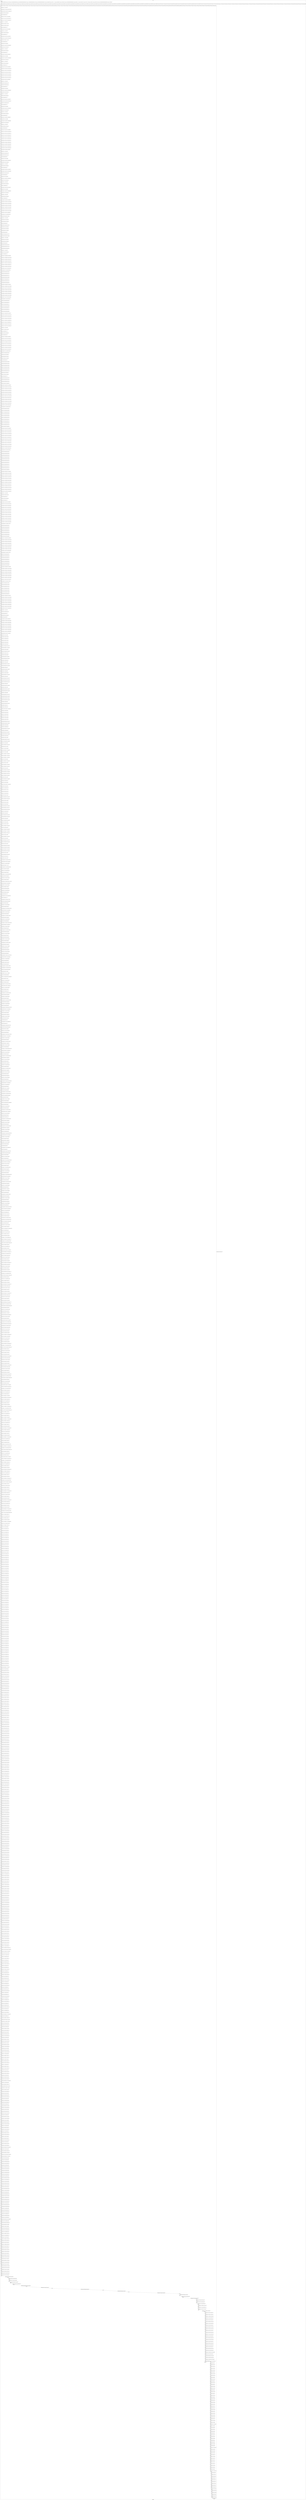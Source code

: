 digraph G {
label="Btor2XCFA";
subgraph cluster_0 {
label="main";
main_init[];
l1[];
l3[];
l4[];
l5[];
l6[];
l7[];
l8[];
l9[];
l10[];
l11[];
l12[];
l13[];
l14[];
l15[];
l16[];
l17[];
l18[];
l19[];
l20[];
l21[];
l22[];
l23[];
l24[];
l25[];
l26[];
l27[];
l28[];
l29[];
l30[];
l31[];
l32[];
l33[];
l34[];
l35[];
l36[];
l37[];
l38[];
l39[];
l40[];
l41[];
l42[];
l43[];
l44[];
l45[];
l46[];
l47[];
l48[];
l49[];
l50[];
l51[];
l52[];
l53[];
l54[];
l55[];
l56[];
l57[];
l58[];
l59[];
l60[];
l61[];
l62[];
l63[];
l64[];
l65[];
l66[];
l67[];
l68[];
l69[];
l70[];
l71[];
l72[];
l73[];
l74[];
l75[];
l76[];
l77[];
l78[];
l79[];
l80[];
l81[];
l82[];
l83[];
l84[];
l85[];
l86[];
l87[];
l88[];
l89[];
l90[];
l91[];
l92[];
l93[];
l94[];
l95[];
l96[];
l97[];
l98[];
l99[];
l100[];
l101[];
l102[];
l103[];
l104[];
l105[];
l106[];
l107[];
l108[];
l109[];
l110[];
l111[];
l112[];
l113[];
l114[];
l115[];
l116[];
l117[];
l118[];
l119[];
l120[];
l121[];
l122[];
l123[];
l124[];
l125[];
l126[];
l127[];
l128[];
l129[];
l130[];
l131[];
l132[];
l133[];
l134[];
l135[];
l136[];
l137[];
l138[];
l139[];
l140[];
l141[];
l142[];
l143[];
l144[];
l145[];
l146[];
l147[];
l148[];
l149[];
l150[];
l151[];
l152[];
l153[];
l154[];
l155[];
l156[];
l157[];
l158[];
l159[];
l160[];
l161[];
l162[];
l163[];
l164[];
l165[];
l166[];
l167[];
l168[];
l169[];
l170[];
l171[];
l172[];
l173[];
l174[];
l175[];
l176[];
l177[];
l178[];
l179[];
l180[];
l181[];
l182[];
l183[];
l184[];
l185[];
l186[];
l187[];
l188[];
l189[];
l190[];
l191[];
l192[];
l193[];
l194[];
l195[];
l196[];
l197[];
l198[];
l199[];
l200[];
l201[];
l202[];
l203[];
l204[];
l205[];
l206[];
l207[];
l208[];
l209[];
l210[];
l211[];
l212[];
l213[];
l214[];
l215[];
l216[];
l217[];
l218[];
l219[];
l220[];
l221[];
l222[];
l223[];
l224[];
l225[];
l226[];
l227[];
l228[];
l229[];
l230[];
l231[];
l232[];
l233[];
l234[];
l235[];
l236[];
l237[];
l238[];
l239[];
l240[];
l241[];
l242[];
l243[];
l244[];
l245[];
l246[];
l247[];
l248[];
l249[];
l250[];
l251[];
l252[];
l253[];
l254[];
l255[];
l256[];
l257[];
l258[];
l259[];
l260[];
l261[];
l262[];
l263[];
l264[];
l265[];
l266[];
l267[];
l268[];
l269[];
l270[];
l271[];
l272[];
l273[];
l274[];
l275[];
l276[];
l277[];
l278[];
l279[];
l280[];
l281[];
l282[];
l283[];
l284[];
l285[];
l286[];
l287[];
l288[];
l289[];
l290[];
l291[];
l292[];
l293[];
l294[];
l295[];
l296[];
l297[];
l298[];
l299[];
l300[];
l301[];
l302[];
l303[];
l304[];
l305[];
l306[];
l307[];
l308[];
l309[];
l310[];
l311[];
l312[];
l313[];
l314[];
l315[];
l316[];
l317[];
l318[];
l319[];
l320[];
l321[];
l322[];
l323[];
l324[];
l325[];
l326[];
l327[];
l328[];
l329[];
l330[];
l331[];
l332[];
l333[];
l334[];
l335[];
l336[];
l337[];
l338[];
l339[];
l340[];
l341[];
l342[];
l343[];
l344[];
l345[];
l346[];
l347[];
l348[];
l349[];
l350[];
l351[];
l352[];
l353[];
l354[];
l355[];
l356[];
l357[];
l358[];
l359[];
l360[];
l361[];
l362[];
l363[];
l364[];
l365[];
l366[];
l367[];
l368[];
l369[];
l370[];
l371[];
l372[];
l373[];
l374[];
l375[];
l376[];
l377[];
l378[];
l379[];
l380[];
l381[];
l382[];
l383[];
l384[];
l385[];
l386[];
l387[];
l388[];
l389[];
l390[];
l391[];
l392[];
l393[];
l394[];
l395[];
l396[];
l397[];
l398[];
l399[];
l400[];
l401[];
l402[];
l403[];
l404[];
l405[];
l406[];
l407[];
l408[];
l409[];
l410[];
l411[];
l412[];
l413[];
l414[];
l415[];
l416[];
l417[];
l418[];
l419[];
l420[];
l421[];
l422[];
l423[];
l424[];
l425[];
l426[];
l427[];
l428[];
l429[];
l430[];
l431[];
l432[];
l433[];
l434[];
l435[];
l436[];
l437[];
l438[];
l439[];
l440[];
l441[];
l442[];
l443[];
l444[];
l445[];
l446[];
l447[];
l448[];
l449[];
l450[];
l451[];
l452[];
l453[];
l454[];
l455[];
l456[];
l457[];
l458[];
l459[];
l460[];
l461[];
l462[];
l463[];
l464[];
l465[];
l466[];
l467[];
l468[];
l469[];
l470[];
l471[];
l472[];
l473[];
l474[];
l475[];
l476[];
l477[];
l478[];
l479[];
l480[];
l481[];
l482[];
l483[];
l484[];
l485[];
l486[];
l487[];
l488[];
l489[];
l490[];
l491[];
l492[];
l493[];
l494[];
l495[];
l496[];
l497[];
l498[];
l499[];
l500[];
l501[];
l502[];
l503[];
l504[];
l505[];
l506[];
l507[];
l508[];
l509[];
l510[];
l511[];
l512[];
l513[];
l514[];
l515[];
l516[];
l517[];
l518[];
l519[];
l520[];
l521[];
l522[];
l523[];
l524[];
l525[];
l526[];
l527[];
l528[];
l529[];
l530[];
l531[];
l532[];
l533[];
l534[];
l535[];
l536[];
l537[];
l538[];
l539[];
l540[];
l541[];
l542[];
l543[];
l544[];
l545[];
l546[];
l547[];
l548[];
l549[];
l550[];
l551[];
l552[];
l553[];
l554[];
l555[];
l556[];
l557[];
l558[];
l559[];
l560[];
l561[];
l562[];
l563[];
l564[];
l565[];
l566[];
l567[];
l568[];
l569[];
l570[];
l571[];
l572[];
l573[];
l574[];
l575[];
l576[];
l577[];
l578[];
l579[];
l580[];
l581[];
l582[];
l583[];
l584[];
l585[];
l586[];
l587[];
l588[];
l589[];
l590[];
l591[];
l592[];
l593[];
l594[];
l595[];
l596[];
l597[];
l598[];
l599[];
l600[];
l601[];
l602[];
l603[];
l604[];
l605[];
l606[];
l607[];
l608[];
l609[];
l610[];
l611[];
l612[];
l613[];
l614[];
l615[];
l616[];
l617[];
l618[];
l619[];
l620[];
l621[];
l622[];
l623[];
l624[];
l625[];
l626[];
l627[];
l628[];
l629[];
l630[];
l631[];
l632[];
l633[];
l634[];
l635[];
l636[];
l637[];
l638[];
l639[];
l640[];
l641[];
l642[];
l643[];
l644[];
l645[];
l646[];
l647[];
l648[];
l649[];
l650[];
l651[];
l652[];
l653[];
l654[];
l655[];
l656[];
l657[];
l658[];
l659[];
l660[];
l661[];
l662[];
l663[];
l664[];
l665[];
l666[];
l667[];
l668[];
l669[];
l670[];
l671[];
l672[];
l673[];
l674[];
l675[];
l676[];
l677[];
l678[];
l679[];
l680[];
l681[];
l682[];
l683[];
l684[];
l685[];
l686[];
l687[];
l688[];
l689[];
l690[];
l691[];
l692[];
l693[];
l694[];
l695[];
l696[];
l697[];
l698[];
l699[];
l700[];
l701[];
l702[];
l703[];
l704[];
l705[];
l706[];
l707[];
l708[];
l709[];
l710[];
l711[];
l712[];
l713[];
l714[];
l715[];
l716[];
l717[];
l718[];
l719[];
l720[];
l721[];
l722[];
l723[];
l724[];
l725[];
l726[];
l727[];
l728[];
l729[];
l730[];
l731[];
l732[];
l733[];
l734[];
l735[];
l736[];
l737[];
l738[];
l739[];
l740[];
l741[];
l742[];
l743[];
l744[];
l745[];
l746[];
l747[];
l748[];
l749[];
l750[];
l751[];
l752[];
l753[];
l754[];
l755[];
l756[];
l757[];
l758[];
l759[];
l760[];
l761[];
l762[];
l763[];
l764[];
l765[];
l766[];
l767[];
l768[];
l769[];
l770[];
l771[];
l772[];
l773[];
l774[];
l775[];
l776[];
l777[];
l778[];
l779[];
l780[];
l781[];
l782[];
l783[];
l784[];
l785[];
l786[];
l787[];
l788[];
l789[];
l790[];
l791[];
l792[];
l793[];
l794[];
l795[];
l796[];
l797[];
l798[];
l799[];
l800[];
l801[];
l802[];
l803[];
l804[];
l805[];
l806[];
l807[];
l808[];
l809[];
l810[];
l811[];
l812[];
l813[];
l814[];
l815[];
l816[];
l817[];
l818[];
l819[];
l820[];
l821[];
l822[];
l823[];
l824[];
l825[];
l826[];
l827[];
l828[];
l829[];
l830[];
l831[];
l832[];
l833[];
l834[];
l835[];
l836[];
l837[];
l838[];
l839[];
l840[];
l841[];
l842[];
l843[];
l844[];
l845[];
l846[];
l847[];
l848[];
l849[];
l850[];
l851[];
l852[];
l853[];
l854[];
l855[];
l856[];
l857[];
l858[];
l859[];
l860[];
l861[];
l862[];
l863[];
l864[];
l865[];
l866[];
l867[];
l868[];
l869[];
l870[];
l871[];
l872[];
l873[];
l874[];
l875[];
l876[];
l877[];
l878[];
l879[];
l880[];
l881[];
l882[];
l883[];
l884[];
l885[];
l886[];
l887[];
l888[];
l889[];
l890[];
l891[];
l892[];
l893[];
l894[];
l895[];
l896[];
l897[];
l898[];
l899[];
l900[];
l901[];
l902[];
l903[];
l904[];
l905[];
l906[];
l907[];
l908[];
l909[];
l910[];
l911[];
l912[];
l913[];
l914[];
l915[];
l916[];
l917[];
l918[];
l919[];
l920[];
l921[];
l922[];
l923[];
l924[];
l925[];
l926[];
l927[];
l928[];
l929[];
l930[];
l931[];
l932[];
l933[];
l934[];
l935[];
l936[];
l937[];
l938[];
l939[];
l940[];
l941[];
l942[];
l943[];
l944[];
l945[];
l946[];
l947[];
l948[];
l949[];
l950[];
l951[];
l952[];
l953[];
l954[];
l955[];
l956[];
l957[];
l958[];
l959[];
l960[];
l961[];
l962[];
l963[];
l964[];
l965[];
l966[];
l967[];
l968[];
l969[];
l970[];
l971[];
l972[];
l973[];
l974[];
l975[];
l976[];
l977[];
l978[];
l979[];
l980[];
l981[];
l982[];
l983[];
l984[];
l985[];
l986[];
l987[];
l988[];
l989[];
l990[];
l991[];
l992[];
l993[];
l994[];
l995[];
l996[];
l997[];
l998[];
l999[];
l1000[];
l1001[];
l1002[];
l1003[];
l1004[];
l1005[];
l1006[];
l1007[];
l1008[];
l1009[];
l1010[];
l1011[];
l1012[];
l1013[];
l1014[];
l1015[];
l1016[];
l1017[];
l1018[];
l1019[];
l1020[];
l1021[];
l1022[];
l1023[];
l1024[];
l1025[];
l1026[];
l1027[];
l1028[];
l1029[];
l1030[];
l1031[];
l1032[];
l1033[];
l1034[];
l1035[];
l1036[];
l1037[];
l1038[];
l1039[];
l1040[];
l1041[];
l1042[];
l1043[];
l1044[];
l1045[];
l1046[];
l1047[];
l1048[];
l1049[];
l1050[];
l1051[];
l1052[];
l1053[];
l1054[];
l1055[];
l1056[];
l1057[];
l1058[];
l1059[];
l1060[];
l1061[];
l1062[];
l1063[];
l1064[];
l1065[];
l1066[];
l1067[];
l1068[];
l1069[];
l1070[];
l1071[];
l1072[];
l1073[];
l1074[];
l1075[];
l1076[];
l1077[];
l1078[];
l1079[];
l1080[];
l1081[];
l1082[];
l1083[];
l1084[];
l1085[];
l1086[];
l1087[];
l1088[];
l1089[];
l1090[];
l1091[];
l1092[];
l1093[];
l1094[];
l1095[];
l1096[];
l1097[];
l1098[];
l1099[];
l1100[];
l1101[];
l1102[];
l1103[];
l1104[];
l1105[];
l1106[];
l1107[];
l1108[];
l1109[];
l1110[];
l1111[];
l1112[];
l1113[];
l1114[];
l1115[];
l1116[];
l1117[];
l1118[];
l1119[];
l1120[];
l1121[];
l1122[];
l1123[];
l1124[];
l1125[];
l1126[];
l1127[];
l1128[];
l1129[];
l1130[];
l1131[];
l1132[];
l1133[];
l1134[];
l1135[];
l1136[];
l1137[];
l1138[];
l1139[];
l1140[];
l1141[];
l1142[];
l1143[];
l1144[];
l1145[];
l1146[];
l1147[];
l1148[];
l1149[];
l1150[];
l1151[];
l1152[];
l1153[];
l1154[];
l1155[];
l1156[];
l1157[];
l1158[];
l1159[];
l1160[];
l1161[];
l1162[];
l1163[];
l1164[];
l1165[];
l1166[];
l1167[];
l1168[];
l1169[];
l1170[];
l1171[];
l1172[];
l1173[];
l1174[];
l1175[];
l1176[];
l1177[];
l1178[];
l1179[];
l1180[];
l1181[];
l1182[];
l1183[];
l1184[];
l1185[];
l1186[];
l1187[];
l1188[];
l1189[];
l1190[];
l1191[];
l1192[];
l1193[];
l1194[];
l1195[];
l1196[];
l1197[];
l1198[];
l1199[];
l1200[];
l1201[];
l1202[];
l1203[];
l1204[];
l1205[];
l1206[];
l1207[];
l1208[];
l1209[];
l1210[];
l1211[];
l1212[];
l1213[];
l1214[];
l1215[];
l1216[];
l1217[];
l1218[];
l1219[];
l1220[];
l1221[];
l1222[];
l1223[];
l1224[];
l1225[];
l1226[];
l1227[];
l1228[];
l1229[];
l1230[];
l1231[];
l1232[];
l1233[];
l1234[];
l1235[];
l1236[];
l1237[];
l1238[];
l1239[];
l1240[];
l1241[];
l1242[];
l1243[];
l1244[];
l1245[];
l1246[];
l1247[];
l1248[];
l1249[];
l1250[];
l1251[];
l1252[];
l1253[];
l1254[];
l1255[];
l1256[];
l1257[];
l1258[];
l1259[];
l1260[];
l1261[];
l1262[];
l1263[];
l1264[];
l1265[];
l1266[];
l1267[];
l1268[];
l1269[];
l1270[];
l1271[];
l1272[];
l1273[];
l1274[];
l1275[];
l1276[];
l1277[];
l1278[];
l1279[];
l1280[];
l1281[];
l1282[];
l1283[];
l1284[];
l1285[];
l1286[];
l1287[];
l1288[];
l1289[];
l1290[];
l1291[];
l1292[];
l1293[];
l1294[];
l1295[];
l1296[];
l1297[];
l1298[];
l1299[];
l1300[];
l1301[];
l1302[];
l1303[];
l1304[];
l1305[];
l1306[];
l1307[];
l1308[];
l1309[];
l1310[];
l1311[];
l1312[];
l1313[];
main_error[];
l1314[];
l1315[];
l1316[];
l1317[];
l1318[];
l1319[];
l1320[];
l1321[];
l1322[];
l1323[];
l1324[];
l1325[];
l1326[];
l1327[];
l1328[];
l1329[];
l1330[];
l1331[];
l1332[];
l1333[];
l1334[];
l1335[];
l1336[];
l1337[];
l1338[];
l1339[];
l1340[];
l1341[];
l1342[];
l1343[];
l1344[];
l1345[];
l1346[];
l1347[];
l1348[];
l1349[];
l1350[];
l1351[];
l1352[];
l1353[];
l1354[];
l1355[];
l1356[];
l1357[];
l1358[];
l1359[];
l1360[];
l1361[];
l1362[];
l1363[];
l1364[];
l1365[];
l1366[];
l1367[];
l1368[];
l1369[];
l1370[];
l1371[];
l1372[];
l1373[];
l1374[];
l1375[];
l1376[];
l1377[];
l1378[];
l1379[];
l1380[];
l1381[];
l1382[];
l1383[];
l1384[];
l1385[];
l1386[];
l1387[];
l1388[];
l1389[];
l1390[];
main_init -> l1 [label="[(assign const_5 #b00000000),(assign const_74 #b0),(assign const_161 #b000000000000000000000000),(assign const_163 #b00000000000000000000000000000001),(assign const_178 #b00000000000000000000000001100100),(assign const_180 #b00000000000000000000000000001010),(assign const_189 #b00000000),(assign const_193 #b11111111),(assign const_230 #b00000001),(assign const_291 #b00000010),(assign const_347 #b00000000000000000000000000000010),(assign const_358 #b01101111),(assign const_367 #b00001011),(assign const_437 #b01111010),(assign const_442 #b00010110),(assign const_450 #b01100100),(assign const_813 #b00000000000000000000000000000000),(assign const_1016 #b00000011)] "];
l3 -> l4 [label="[(havoc input_167),(havoc input_170),(havoc input_171),(havoc input_176),(havoc input_185),(havoc input_200),(havoc input_210),(havoc input_214),(havoc input_215),(havoc input_216),(havoc input_217),(havoc input_218),(havoc input_227),(havoc input_231),(havoc input_240),(havoc input_253),(havoc input_263),(havoc input_267),(havoc input_268),(havoc input_269),(havoc input_270),(havoc input_271),(havoc input_272),(havoc input_273),(havoc input_274),(havoc input_275),(havoc input_288),(havoc input_292),(havoc input_301),(havoc input_314),(havoc input_324),(havoc input_328),(havoc input_329),(havoc input_330),(havoc input_331),(havoc input_332),(havoc input_341),(havoc input_345),(havoc input_359),(havoc input_368),(havoc input_438),(havoc input_443),(havoc input_451),(havoc input_537),(havoc input_541),(havoc input_545),(havoc input_604),(havoc input_608),(havoc input_610),(havoc input_612),(havoc input_614),(havoc input_618),(havoc input_625),(havoc input_627),(havoc input_633),(havoc input_637),(havoc input_654),(havoc input_670),(havoc input_674),(havoc input_676),(havoc input_678),(havoc input_680),(havoc input_684),(havoc input_691),(havoc input_693),(havoc input_699),(havoc input_703),(havoc input_720),(havoc input_736),(havoc input_740),(havoc input_742),(havoc input_744),(havoc input_746),(havoc input_750),(havoc input_757),(havoc input_759),(havoc input_765),(havoc input_769),(havoc input_786)] "];
l4 -> l5 [label="[(assign binary_162 (++ const_161 state_6))] "];
l5 -> l6 [label="[(assign comparison_164 (ite (bvule binary_162 const_163) #b1 #b0))] "];
l6 -> l7 [label="[(assign binary_165 (bvand (bvnot state_159) (bvnot comparison_164)))] "];
l7 -> l8 [label="[(assign binary_168 (bvadd const_163 binary_162))] "];
l8 -> l9 [label="[(assign slice_169 (extract binary_168 0 8))] "];
l9 -> l10 [label="[(assign ternary_172 (ite (= input_171 #b1) slice_169 state_6))] "];
l10 -> l11 [label="[(assign ternary_173 (ite (= input_170 #b1) slice_169 ternary_172))] "];
l11 -> l12 [label="[(assign ternary_174 (ite (= input_167 #b1) slice_169 ternary_173))] "];
l12 -> l13 [label="[(assign binary_177 (++ const_161 state_20))] "];
l13 -> l14 [label="[(assign binary_179 (bvsrem binary_177 const_178))] "];
l14 -> l15 [label="[(assign binary_181 (bvsdiv binary_179 const_180))] "];
l15 -> l16 [label="[(assign slice_182 (extract binary_181 0 8))] "];
l16 -> l17 [label="[(assign ternary_183 (ite (= input_176 #b1) slice_182 state_8))] "];
l17 -> l18 [label="[(assign binary_186 (++ const_161 state_10))] "];
l18 -> l19 [label="[(assign binary_187 (bvadd const_163 binary_186))] "];
l19 -> l20 [label="[(assign slice_188 (extract binary_187 0 8))] "];
l20 -> l21 [label="[(assign ternary_190 (ite (= input_176 #b1) const_189 state_10))] "];
l21 -> l22 [label="[(assign ternary_191 (ite (= input_185 #b1) slice_188 ternary_190))] "];
l22 -> l23 [label="[(assign binary_194 (bvsrem binary_177 const_180))] "];
l23 -> l24 [label="[(assign slice_195 (extract binary_194 0 8))] "];
l24 -> l25 [label="[(assign binary_196 (bvxor const_193 state_12))] "];
l25 -> l26 [label="[(assign ternary_197 (ite (= input_176 #b1) slice_195 binary_196))] "];
l26 -> l27 [label="[(assign binary_198 (bvxor const_193 ternary_197))] "];
l27 -> l28 [label="[(assign binary_201 (++ const_161 state_14))] "];
l28 -> l29 [label="[(assign binary_202 (bvadd const_163 binary_201))] "];
l29 -> l30 [label="[(assign slice_203 (extract binary_202 0 8))] "];
l30 -> l31 [label="[(assign ternary_204 (ite (= input_200 #b1) slice_203 state_14))] "];
l31 -> l32 [label="[(assign binary_206 (bvxor const_193 state_16))] "];
l32 -> l33 [label="[(assign ternary_207 (ite (= input_200 #b1) slice_182 binary_206))] "];
l33 -> l34 [label="[(assign binary_208 (bvxor const_193 ternary_207))] "];
l34 -> l35 [label="[(assign binary_211 (++ const_161 state_18))] "];
l35 -> l36 [label="[(assign binary_212 (bvadd const_163 binary_211))] "];
l36 -> l37 [label="[(assign slice_213 (extract binary_212 0 8))] "];
l37 -> l38 [label="[(assign ternary_219 (ite (= input_176 #b1) const_189 state_18))] "];
l38 -> l39 [label="[(assign ternary_220 (ite (= input_218 #b1) const_189 ternary_219))] "];
l39 -> l40 [label="[(assign ternary_221 (ite (= input_217 #b1) const_189 ternary_220))] "];
l40 -> l41 [label="[(assign ternary_222 (ite (= input_216 #b1) slice_213 ternary_221))] "];
l41 -> l42 [label="[(assign ternary_223 (ite (= input_215 #b1) slice_213 ternary_222))] "];
l42 -> l43 [label="[(assign ternary_224 (ite (= input_214 #b1) slice_213 ternary_223))] "];
l43 -> l44 [label="[(assign ternary_225 (ite (= input_210 #b1) slice_213 ternary_224))] "];
l44 -> l45 [label="[(assign ternary_228 (ite (= input_227 #b1) state_50 state_20))] "];
l45 -> l46 [label="[(assign binary_232 (++ const_161 state_34))] "];
l46 -> l47 [label="[(assign binary_233 (bvsrem binary_232 const_178))] "];
l47 -> l48 [label="[(assign binary_234 (bvsdiv binary_233 const_180))] "];
l48 -> l49 [label="[(assign slice_235 (extract binary_234 0 8))] "];
l49 -> l50 [label="[(assign binary_236 (bvxor const_230 state_22))] "];
l50 -> l51 [label="[(assign ternary_237 (ite (= input_231 #b1) slice_235 binary_236))] "];
l51 -> l52 [label="[(assign binary_238 (bvxor const_230 ternary_237))] "];
l52 -> l53 [label="[(assign binary_241 (++ const_161 state_24))] "];
l53 -> l54 [label="[(assign binary_242 (bvadd const_163 binary_241))] "];
l54 -> l55 [label="[(assign slice_243 (extract binary_242 0 8))] "];
l55 -> l56 [label="[(assign ternary_244 (ite (= input_231 #b1) const_189 state_24))] "];
l56 -> l57 [label="[(assign ternary_245 (ite (= input_240 #b1) slice_243 ternary_244))] "];
l57 -> l58 [label="[(assign binary_247 (bvsrem binary_232 const_180))] "];
l58 -> l59 [label="[(assign slice_248 (extract binary_247 0 8))] "];
l59 -> l60 [label="[(assign binary_249 (bvxor const_193 state_26))] "];
l60 -> l61 [label="[(assign ternary_250 (ite (= input_231 #b1) slice_248 binary_249))] "];
l61 -> l62 [label="[(assign binary_251 (bvxor const_193 ternary_250))] "];
l62 -> l63 [label="[(assign binary_254 (++ const_161 state_28))] "];
l63 -> l64 [label="[(assign binary_255 (bvadd const_163 binary_254))] "];
l64 -> l65 [label="[(assign slice_256 (extract binary_255 0 8))] "];
l65 -> l66 [label="[(assign ternary_257 (ite (= input_253 #b1) slice_256 state_28))] "];
l66 -> l67 [label="[(assign binary_259 (bvxor const_193 state_30))] "];
l67 -> l68 [label="[(assign ternary_260 (ite (= input_253 #b1) slice_235 binary_259))] "];
l68 -> l69 [label="[(assign binary_261 (bvxor const_193 ternary_260))] "];
l69 -> l70 [label="[(assign binary_264 (++ const_161 state_32))] "];
l70 -> l71 [label="[(assign binary_265 (bvadd const_163 binary_264))] "];
l71 -> l72 [label="[(assign slice_266 (extract binary_265 0 8))] "];
l72 -> l73 [label="[(assign ternary_276 (ite (= input_231 #b1) const_189 state_32))] "];
l73 -> l74 [label="[(assign ternary_277 (ite (= input_275 #b1) const_189 ternary_276))] "];
l74 -> l75 [label="[(assign ternary_278 (ite (= input_274 #b1) const_189 ternary_277))] "];
l75 -> l76 [label="[(assign ternary_279 (ite (= input_273 #b1) slice_266 ternary_278))] "];
l76 -> l77 [label="[(assign ternary_280 (ite (= input_272 #b1) slice_266 ternary_279))] "];
l77 -> l78 [label="[(assign ternary_281 (ite (= input_271 #b1) slice_266 ternary_280))] "];
l78 -> l79 [label="[(assign ternary_282 (ite (= input_270 #b1) slice_266 ternary_281))] "];
l79 -> l80 [label="[(assign ternary_283 (ite (= input_269 #b1) slice_266 ternary_282))] "];
l80 -> l81 [label="[(assign ternary_284 (ite (= input_268 #b1) slice_266 ternary_283))] "];
l81 -> l82 [label="[(assign ternary_285 (ite (= input_267 #b1) slice_266 ternary_284))] "];
l82 -> l83 [label="[(assign ternary_286 (ite (= input_263 #b1) slice_266 ternary_285))] "];
l83 -> l84 [label="[(assign ternary_289 (ite (= input_288 #b1) state_58 state_34))] "];
l84 -> l85 [label="[(assign binary_293 (++ const_161 state_48))] "];
l85 -> l86 [label="[(assign binary_294 (bvsrem binary_293 const_178))] "];
l86 -> l87 [label="[(assign binary_295 (bvsdiv binary_294 const_180))] "];
l87 -> l88 [label="[(assign slice_296 (extract binary_295 0 8))] "];
l88 -> l89 [label="[(assign binary_297 (bvxor const_291 state_36))] "];
l89 -> l90 [label="[(assign ternary_298 (ite (= input_292 #b1) slice_296 binary_297))] "];
l90 -> l91 [label="[(assign binary_299 (bvxor const_291 ternary_298))] "];
l91 -> l92 [label="[(assign binary_302 (++ const_161 state_38))] "];
l92 -> l93 [label="[(assign binary_303 (bvadd const_163 binary_302))] "];
l93 -> l94 [label="[(assign slice_304 (extract binary_303 0 8))] "];
l94 -> l95 [label="[(assign ternary_305 (ite (= input_292 #b1) const_189 state_38))] "];
l95 -> l96 [label="[(assign ternary_306 (ite (= input_301 #b1) slice_304 ternary_305))] "];
l96 -> l97 [label="[(assign binary_308 (bvsrem binary_293 const_180))] "];
l97 -> l98 [label="[(assign slice_309 (extract binary_308 0 8))] "];
l98 -> l99 [label="[(assign binary_310 (bvxor const_193 state_40))] "];
l99 -> l100 [label="[(assign ternary_311 (ite (= input_292 #b1) slice_309 binary_310))] "];
l100 -> l101 [label="[(assign binary_312 (bvxor const_193 ternary_311))] "];
l101 -> l102 [label="[(assign binary_315 (++ const_161 state_42))] "];
l102 -> l103 [label="[(assign binary_316 (bvadd const_163 binary_315))] "];
l103 -> l104 [label="[(assign slice_317 (extract binary_316 0 8))] "];
l104 -> l105 [label="[(assign ternary_318 (ite (= input_314 #b1) slice_317 state_42))] "];
l105 -> l106 [label="[(assign binary_320 (bvxor const_193 state_44))] "];
l106 -> l107 [label="[(assign ternary_321 (ite (= input_314 #b1) slice_296 binary_320))] "];
l107 -> l108 [label="[(assign binary_322 (bvxor const_193 ternary_321))] "];
l108 -> l109 [label="[(assign binary_325 (++ const_161 state_46))] "];
l109 -> l110 [label="[(assign binary_326 (bvadd const_163 binary_325))] "];
l110 -> l111 [label="[(assign slice_327 (extract binary_326 0 8))] "];
l111 -> l112 [label="[(assign ternary_333 (ite (= input_292 #b1) const_189 state_46))] "];
l112 -> l113 [label="[(assign ternary_334 (ite (= input_332 #b1) const_189 ternary_333))] "];
l113 -> l114 [label="[(assign ternary_335 (ite (= input_331 #b1) const_189 ternary_334))] "];
l114 -> l115 [label="[(assign ternary_336 (ite (= input_330 #b1) slice_327 ternary_335))] "];
l115 -> l116 [label="[(assign ternary_337 (ite (= input_329 #b1) slice_327 ternary_336))] "];
l116 -> l117 [label="[(assign ternary_338 (ite (= input_328 #b1) slice_327 ternary_337))] "];
l117 -> l118 [label="[(assign ternary_339 (ite (= input_324 #b1) slice_327 ternary_338))] "];
l118 -> l119 [label="[(assign ternary_342 (ite (= input_341 #b1) state_66 state_48))] "];
l119 -> l120 [label="[(assign comparison_344 (ite (= const_189 state_56) #b1 #b0))] "];
l120 -> l121 [label="[(assign binary_346 (bvand comparison_344 input_345))] "];
l121 -> l122 [label="[(assign binary_348 (++ const_161 binary_297))] "];
l122 -> l123 [label="[(assign binary_349 (bvmul const_180 binary_348))] "];
l123 -> l124 [label="[(assign binary_350 (bvadd const_347 binary_349))] "];
l124 -> l125 [label="[(assign slice_351 (extract binary_350 0 8))] "];
l125 -> l126 [label="[(assign binary_352 (bvand comparison_344 input_270))] "];
l126 -> l127 [label="[(assign binary_353 (bvmul const_180 binary_234))] "];
l127 -> l128 [label="[(assign binary_354 (bvadd const_163 binary_353))] "];
l128 -> l129 [label="[(assign binary_355 (bvadd const_178 binary_354))] "];
l129 -> l130 [label="[(assign slice_356 (extract binary_355 0 8))] "];
l130 -> l131 [label="[(assign binary_357 (bvand comparison_344 input_271))] "];
l131 -> l132 [label="[(assign binary_360 (bvand comparison_344 input_359))] "];
l132 -> l133 [label="[(assign binary_361 (++ const_161 binary_236))] "];
l133 -> l134 [label="[(assign binary_362 (bvmul const_180 binary_361))] "];
l134 -> l135 [label="[(assign binary_363 (bvadd const_163 binary_362))] "];
l135 -> l136 [label="[(assign slice_364 (extract binary_363 0 8))] "];
l136 -> l137 [label="[(assign binary_365 (bvand comparison_344 input_272))] "];
l137 -> l138 [label="[(assign binary_366 (bvand comparison_344 input_273))] "];
l138 -> l139 [label="[(assign binary_369 (bvand input_368 comparison_344))] "];
l139 -> l140 [label="[(assign binary_370 (++ const_161 state_8))] "];
l140 -> l141 [label="[(assign binary_371 (bvmul const_180 binary_370))] "];
l141 -> l142 [label="[(assign slice_372 (extract binary_371 0 8))] "];
l142 -> l143 [label="[(assign ternary_373 (ite (= binary_369 #b1) slice_372 state_50))] "];
l143 -> l144 [label="[(assign ternary_374 (ite (= binary_366 #b1) const_367 ternary_373))] "];
l144 -> l145 [label="[(assign ternary_375 (ite (= binary_365 #b1) slice_364 ternary_374))] "];
l145 -> l146 [label="[(assign ternary_376 (ite (= binary_360 #b1) slice_364 ternary_375))] "];
l146 -> l147 [label="[(assign ternary_377 (ite (= binary_357 #b1) const_358 ternary_376))] "];
l147 -> l148 [label="[(assign ternary_378 (ite (= binary_352 #b1) slice_356 ternary_377))] "];
l148 -> l149 [label="[(assign ternary_379 (ite (= binary_346 #b1) slice_351 ternary_378))] "];
l149 -> l150 [label="[(assign ternary_380 (ite (= input_227 #b1) state_52 ternary_379))] "];
l150 -> l151 [label="[(assign comparison_382 (ite (= const_230 state_56) #b1 #b0))] "];
l151 -> l152 [label="[(assign binary_383 (bvand comparison_382 input_345))] "];
l152 -> l153 [label="[(assign binary_384 (bvand comparison_382 input_270))] "];
l153 -> l154 [label="[(assign binary_385 (bvand comparison_382 input_271))] "];
l154 -> l155 [label="[(assign binary_386 (bvand comparison_382 input_359))] "];
l155 -> l156 [label="[(assign binary_387 (bvand comparison_382 input_272))] "];
l156 -> l157 [label="[(assign binary_388 (bvand comparison_382 input_273))] "];
l157 -> l158 [label="[(assign binary_389 (bvand input_368 comparison_382))] "];
l158 -> l159 [label="[(assign ternary_390 (ite (= binary_389 #b1) slice_372 state_52))] "];
l159 -> l160 [label="[(assign ternary_391 (ite (= binary_388 #b1) const_367 ternary_390))] "];
l160 -> l161 [label="[(assign ternary_392 (ite (= binary_387 #b1) slice_364 ternary_391))] "];
l161 -> l162 [label="[(assign ternary_393 (ite (= binary_386 #b1) slice_364 ternary_392))] "];
l162 -> l163 [label="[(assign ternary_394 (ite (= binary_385 #b1) const_358 ternary_393))] "];
l163 -> l164 [label="[(assign ternary_395 (ite (= binary_384 #b1) slice_356 ternary_394))] "];
l164 -> l165 [label="[(assign ternary_396 (ite (= binary_383 #b1) slice_351 ternary_395))] "];
l165 -> l166 [label="[(assign ternary_397 (ite (= input_227 #b1) state_54 ternary_396))] "];
l166 -> l167 [label="[(assign comparison_399 (ite (= const_291 state_56) #b1 #b0))] "];
l167 -> l168 [label="[(assign binary_400 (bvand comparison_399 input_345))] "];
l168 -> l169 [label="[(assign binary_401 (bvand comparison_399 input_270))] "];
l169 -> l170 [label="[(assign binary_402 (bvand comparison_399 input_271))] "];
l170 -> l171 [label="[(assign binary_403 (bvand comparison_399 input_359))] "];
l171 -> l172 [label="[(assign binary_404 (bvand comparison_399 input_272))] "];
l172 -> l173 [label="[(assign binary_405 (bvand comparison_399 input_273))] "];
l173 -> l174 [label="[(assign binary_406 (bvand input_368 comparison_399))] "];
l174 -> l175 [label="[(assign ternary_407 (ite (= binary_406 #b1) slice_372 state_54))] "];
l175 -> l176 [label="[(assign ternary_408 (ite (= binary_405 #b1) const_367 ternary_407))] "];
l176 -> l177 [label="[(assign ternary_409 (ite (= binary_404 #b1) slice_364 ternary_408))] "];
l177 -> l178 [label="[(assign ternary_410 (ite (= binary_403 #b1) slice_364 ternary_409))] "];
l178 -> l179 [label="[(assign ternary_411 (ite (= binary_402 #b1) const_358 ternary_410))] "];
l179 -> l180 [label="[(assign ternary_412 (ite (= binary_401 #b1) slice_356 ternary_411))] "];
l180 -> l181 [label="[(assign ternary_413 (ite (= binary_400 #b1) slice_351 ternary_412))] "];
l181 -> l182 [label="[(assign ternary_414 (ite (= input_227 #b1) const_189 ternary_413))] "];
l182 -> l183 [label="[(assign binary_416 (++ const_161 state_56))] "];
l183 -> l184 [label="[(assign binary_417 (bvsub binary_416 const_163))] "];
l184 -> l185 [label="[(assign slice_418 (extract binary_417 0 8))] "];
l185 -> l186 [label="[(assign binary_419 (bvadd const_163 binary_416))] "];
l186 -> l187 [label="[(assign slice_420 (extract binary_419 0 8))] "];
l187 -> l188 [label="[(assign ternary_421 (ite (= input_368 #b1) slice_420 state_56))] "];
l188 -> l189 [label="[(assign ternary_422 (ite (= input_273 #b1) slice_420 ternary_421))] "];
l189 -> l190 [label="[(assign ternary_423 (ite (= input_272 #b1) slice_420 ternary_422))] "];
l190 -> l191 [label="[(assign ternary_424 (ite (= input_359 #b1) slice_420 ternary_423))] "];
l191 -> l192 [label="[(assign ternary_425 (ite (= input_271 #b1) slice_420 ternary_424))] "];
l192 -> l193 [label="[(assign ternary_426 (ite (= input_270 #b1) slice_420 ternary_425))] "];
l193 -> l194 [label="[(assign ternary_427 (ite (= input_345 #b1) slice_420 ternary_426))] "];
l194 -> l195 [label="[(assign ternary_428 (ite (= input_227 #b1) slice_418 ternary_427))] "];
l195 -> l196 [label="[(assign comparison_430 (ite (= const_189 state_64) #b1 #b0))] "];
l196 -> l197 [label="[(assign binary_431 (bvand comparison_430 input_324))] "];
l197 -> l198 [label="[(assign binary_432 (bvmul const_180 binary_295))] "];
l198 -> l199 [label="[(assign binary_433 (bvadd const_347 binary_432))] "];
l199 -> l200 [label="[(assign binary_434 (bvadd const_178 binary_433))] "];
l200 -> l201 [label="[(assign slice_435 (extract binary_434 0 8))] "];
l201 -> l202 [label="[(assign binary_436 (bvand comparison_430 input_328))] "];
l202 -> l203 [label="[(assign binary_439 (bvand comparison_430 input_438))] "];
l203 -> l204 [label="[(assign binary_440 (bvand comparison_430 input_329))] "];
l204 -> l205 [label="[(assign binary_441 (bvand comparison_430 input_330))] "];
l205 -> l206 [label="[(assign binary_444 (bvand comparison_430 input_443))] "];
l206 -> l207 [label="[(assign binary_445 (bvand comparison_430 input_210))] "];
l207 -> l208 [label="[(assign binary_446 (bvmul const_180 binary_181))] "];
l208 -> l209 [label="[(assign binary_447 (bvadd const_178 binary_446))] "];
l209 -> l210 [label="[(assign slice_448 (extract binary_447 0 8))] "];
l210 -> l211 [label="[(assign binary_449 (bvand comparison_430 input_214))] "];
l211 -> l212 [label="[(assign binary_452 (bvand comparison_430 input_451))] "];
l212 -> l213 [label="[(assign binary_453 (bvand comparison_430 input_215))] "];
l213 -> l214 [label="[(assign binary_454 (bvand input_216 comparison_430))] "];
l214 -> l215 [label="[(assign ternary_455 (ite (= binary_454 #b1) const_189 state_58))] "];
l215 -> l216 [label="[(assign ternary_456 (ite (= binary_453 #b1) slice_372 ternary_455))] "];
l216 -> l217 [label="[(assign ternary_457 (ite (= binary_452 #b1) slice_372 ternary_456))] "];
l217 -> l218 [label="[(assign ternary_458 (ite (= binary_449 #b1) const_450 ternary_457))] "];
l218 -> l219 [label="[(assign ternary_459 (ite (= binary_445 #b1) slice_448 ternary_458))] "];
l219 -> l220 [label="[(assign ternary_460 (ite (= binary_444 #b1) slice_364 ternary_459))] "];
l220 -> l221 [label="[(assign ternary_461 (ite (= binary_441 #b1) const_442 ternary_460))] "];
l221 -> l222 [label="[(assign ternary_462 (ite (= binary_440 #b1) slice_351 ternary_461))] "];
l222 -> l223 [label="[(assign ternary_463 (ite (= binary_439 #b1) slice_351 ternary_462))] "];
l223 -> l224 [label="[(assign ternary_464 (ite (= binary_436 #b1) const_437 ternary_463))] "];
l224 -> l225 [label="[(assign ternary_465 (ite (= binary_431 #b1) slice_435 ternary_464))] "];
l225 -> l226 [label="[(assign ternary_466 (ite (= input_288 #b1) state_60 ternary_465))] "];
l226 -> l227 [label="[(assign comparison_468 (ite (= const_230 state_64) #b1 #b0))] "];
l227 -> l228 [label="[(assign binary_469 (bvand comparison_468 input_324))] "];
l228 -> l229 [label="[(assign binary_470 (bvand comparison_468 input_328))] "];
l229 -> l230 [label="[(assign binary_471 (bvand comparison_468 input_438))] "];
l230 -> l231 [label="[(assign binary_472 (bvand comparison_468 input_329))] "];
l231 -> l232 [label="[(assign binary_473 (bvand comparison_468 input_330))] "];
l232 -> l233 [label="[(assign binary_474 (bvand comparison_468 input_443))] "];
l233 -> l234 [label="[(assign binary_475 (bvand comparison_468 input_210))] "];
l234 -> l235 [label="[(assign binary_476 (bvand comparison_468 input_214))] "];
l235 -> l236 [label="[(assign binary_477 (bvand comparison_468 input_451))] "];
l236 -> l237 [label="[(assign binary_478 (bvand comparison_468 input_215))] "];
l237 -> l238 [label="[(assign binary_479 (bvand input_216 comparison_468))] "];
l238 -> l239 [label="[(assign ternary_480 (ite (= binary_479 #b1) const_189 state_60))] "];
l239 -> l240 [label="[(assign ternary_481 (ite (= binary_478 #b1) slice_372 ternary_480))] "];
l240 -> l241 [label="[(assign ternary_482 (ite (= binary_477 #b1) slice_372 ternary_481))] "];
l241 -> l242 [label="[(assign ternary_483 (ite (= binary_476 #b1) const_450 ternary_482))] "];
l242 -> l243 [label="[(assign ternary_484 (ite (= binary_475 #b1) slice_448 ternary_483))] "];
l243 -> l244 [label="[(assign ternary_485 (ite (= binary_474 #b1) slice_364 ternary_484))] "];
l244 -> l245 [label="[(assign ternary_486 (ite (= binary_473 #b1) const_442 ternary_485))] "];
l245 -> l246 [label="[(assign ternary_487 (ite (= binary_472 #b1) slice_351 ternary_486))] "];
l246 -> l247 [label="[(assign ternary_488 (ite (= binary_471 #b1) slice_351 ternary_487))] "];
l247 -> l248 [label="[(assign ternary_489 (ite (= binary_470 #b1) const_437 ternary_488))] "];
l248 -> l249 [label="[(assign ternary_490 (ite (= binary_469 #b1) slice_435 ternary_489))] "];
l249 -> l250 [label="[(assign ternary_491 (ite (= input_288 #b1) state_62 ternary_490))] "];
l250 -> l251 [label="[(assign comparison_493 (ite (= const_291 state_64) #b1 #b0))] "];
l251 -> l252 [label="[(assign binary_494 (bvand comparison_493 input_324))] "];
l252 -> l253 [label="[(assign binary_495 (bvand comparison_493 input_328))] "];
l253 -> l254 [label="[(assign binary_496 (bvand comparison_493 input_438))] "];
l254 -> l255 [label="[(assign binary_497 (bvand comparison_493 input_329))] "];
l255 -> l256 [label="[(assign binary_498 (bvand comparison_493 input_330))] "];
l256 -> l257 [label="[(assign binary_499 (bvand comparison_493 input_443))] "];
l257 -> l258 [label="[(assign binary_500 (bvand comparison_493 input_210))] "];
l258 -> l259 [label="[(assign binary_501 (bvand comparison_493 input_214))] "];
l259 -> l260 [label="[(assign binary_502 (bvand comparison_493 input_451))] "];
l260 -> l261 [label="[(assign binary_503 (bvand comparison_493 input_215))] "];
l261 -> l262 [label="[(assign binary_504 (bvand input_216 comparison_493))] "];
l262 -> l263 [label="[(assign ternary_505 (ite (= binary_504 #b1) const_189 state_62))] "];
l263 -> l264 [label="[(assign ternary_506 (ite (= binary_503 #b1) slice_372 ternary_505))] "];
l264 -> l265 [label="[(assign ternary_507 (ite (= binary_502 #b1) slice_372 ternary_506))] "];
l265 -> l266 [label="[(assign ternary_508 (ite (= binary_501 #b1) const_450 ternary_507))] "];
l266 -> l267 [label="[(assign ternary_509 (ite (= binary_500 #b1) slice_448 ternary_508))] "];
l267 -> l268 [label="[(assign ternary_510 (ite (= binary_499 #b1) slice_364 ternary_509))] "];
l268 -> l269 [label="[(assign ternary_511 (ite (= binary_498 #b1) const_442 ternary_510))] "];
l269 -> l270 [label="[(assign ternary_512 (ite (= binary_497 #b1) slice_351 ternary_511))] "];
l270 -> l271 [label="[(assign ternary_513 (ite (= binary_496 #b1) slice_351 ternary_512))] "];
l271 -> l272 [label="[(assign ternary_514 (ite (= binary_495 #b1) const_437 ternary_513))] "];
l272 -> l273 [label="[(assign ternary_515 (ite (= binary_494 #b1) slice_435 ternary_514))] "];
l273 -> l274 [label="[(assign ternary_516 (ite (= input_288 #b1) const_189 ternary_515))] "];
l274 -> l275 [label="[(assign binary_518 (++ const_161 state_64))] "];
l275 -> l276 [label="[(assign binary_519 (bvsub binary_518 const_163))] "];
l276 -> l277 [label="[(assign slice_520 (extract binary_519 0 8))] "];
l277 -> l278 [label="[(assign binary_521 (bvadd const_163 binary_518))] "];
l278 -> l279 [label="[(assign slice_522 (extract binary_521 0 8))] "];
l279 -> l280 [label="[(assign ternary_523 (ite (= input_216 #b1) slice_522 state_64))] "];
l280 -> l281 [label="[(assign ternary_524 (ite (= input_215 #b1) slice_522 ternary_523))] "];
l281 -> l282 [label="[(assign ternary_525 (ite (= input_451 #b1) slice_522 ternary_524))] "];
l282 -> l283 [label="[(assign ternary_526 (ite (= input_214 #b1) slice_522 ternary_525))] "];
l283 -> l284 [label="[(assign ternary_527 (ite (= input_210 #b1) slice_522 ternary_526))] "];
l284 -> l285 [label="[(assign ternary_528 (ite (= input_443 #b1) slice_522 ternary_527))] "];
l285 -> l286 [label="[(assign ternary_529 (ite (= input_330 #b1) slice_522 ternary_528))] "];
l286 -> l287 [label="[(assign ternary_530 (ite (= input_329 #b1) slice_522 ternary_529))] "];
l287 -> l288 [label="[(assign ternary_531 (ite (= input_438 #b1) slice_522 ternary_530))] "];
l288 -> l289 [label="[(assign ternary_532 (ite (= input_328 #b1) slice_522 ternary_531))] "];
l289 -> l290 [label="[(assign ternary_533 (ite (= input_324 #b1) slice_522 ternary_532))] "];
l290 -> l291 [label="[(assign ternary_534 (ite (= input_288 #b1) slice_520 ternary_533))] "];
l291 -> l292 [label="[(assign comparison_536 (ite (= const_189 state_72) #b1 #b0))] "];
l292 -> l293 [label="[(assign binary_538 (bvand comparison_536 input_537))] "];
l293 -> l294 [label="[(assign binary_539 (bvand comparison_536 input_263))] "];
l294 -> l295 [label="[(assign binary_540 (bvand comparison_536 input_267))] "];
l295 -> l296 [label="[(assign binary_542 (bvand comparison_536 input_541))] "];
l296 -> l297 [label="[(assign binary_543 (bvand comparison_536 input_268))] "];
l297 -> l298 [label="[(assign binary_544 (bvand comparison_536 input_269))] "];
l298 -> l299 [label="[(assign binary_546 (bvand input_545 comparison_536))] "];
l299 -> l300 [label="[(assign ternary_547 (ite (= binary_546 #b1) slice_372 state_66))] "];
l300 -> l301 [label="[(assign ternary_548 (ite (= binary_544 #b1) const_367 ternary_547))] "];
l301 -> l302 [label="[(assign ternary_549 (ite (= binary_543 #b1) slice_364 ternary_548))] "];
l302 -> l303 [label="[(assign ternary_550 (ite (= binary_542 #b1) slice_364 ternary_549))] "];
l303 -> l304 [label="[(assign ternary_551 (ite (= binary_540 #b1) const_358 ternary_550))] "];
l304 -> l305 [label="[(assign ternary_552 (ite (= binary_539 #b1) slice_356 ternary_551))] "];
l305 -> l306 [label="[(assign ternary_553 (ite (= binary_538 #b1) slice_351 ternary_552))] "];
l306 -> l307 [label="[(assign ternary_554 (ite (= input_341 #b1) state_68 ternary_553))] "];
l307 -> l308 [label="[(assign comparison_556 (ite (= const_230 state_72) #b1 #b0))] "];
l308 -> l309 [label="[(assign binary_557 (bvand comparison_556 input_537))] "];
l309 -> l310 [label="[(assign binary_558 (bvand comparison_556 input_263))] "];
l310 -> l311 [label="[(assign binary_559 (bvand comparison_556 input_267))] "];
l311 -> l312 [label="[(assign binary_560 (bvand comparison_556 input_541))] "];
l312 -> l313 [label="[(assign binary_561 (bvand comparison_556 input_268))] "];
l313 -> l314 [label="[(assign binary_562 (bvand comparison_556 input_269))] "];
l314 -> l315 [label="[(assign binary_563 (bvand input_545 comparison_556))] "];
l315 -> l316 [label="[(assign ternary_564 (ite (= binary_563 #b1) slice_372 state_68))] "];
l316 -> l317 [label="[(assign ternary_565 (ite (= binary_562 #b1) const_367 ternary_564))] "];
l317 -> l318 [label="[(assign ternary_566 (ite (= binary_561 #b1) slice_364 ternary_565))] "];
l318 -> l319 [label="[(assign ternary_567 (ite (= binary_560 #b1) slice_364 ternary_566))] "];
l319 -> l320 [label="[(assign ternary_568 (ite (= binary_559 #b1) const_358 ternary_567))] "];
l320 -> l321 [label="[(assign ternary_569 (ite (= binary_558 #b1) slice_356 ternary_568))] "];
l321 -> l322 [label="[(assign ternary_570 (ite (= binary_557 #b1) slice_351 ternary_569))] "];
l322 -> l323 [label="[(assign ternary_571 (ite (= input_341 #b1) state_70 ternary_570))] "];
l323 -> l324 [label="[(assign comparison_573 (ite (= const_291 state_72) #b1 #b0))] "];
l324 -> l325 [label="[(assign binary_574 (bvand comparison_573 input_537))] "];
l325 -> l326 [label="[(assign binary_575 (bvand comparison_573 input_263))] "];
l326 -> l327 [label="[(assign binary_576 (bvand comparison_573 input_267))] "];
l327 -> l328 [label="[(assign binary_577 (bvand comparison_573 input_541))] "];
l328 -> l329 [label="[(assign binary_578 (bvand comparison_573 input_268))] "];
l329 -> l330 [label="[(assign binary_579 (bvand comparison_573 input_269))] "];
l330 -> l331 [label="[(assign binary_580 (bvand input_545 comparison_573))] "];
l331 -> l332 [label="[(assign ternary_581 (ite (= binary_580 #b1) slice_372 state_70))] "];
l332 -> l333 [label="[(assign ternary_582 (ite (= binary_579 #b1) const_367 ternary_581))] "];
l333 -> l334 [label="[(assign ternary_583 (ite (= binary_578 #b1) slice_364 ternary_582))] "];
l334 -> l335 [label="[(assign ternary_584 (ite (= binary_577 #b1) slice_364 ternary_583))] "];
l335 -> l336 [label="[(assign ternary_585 (ite (= binary_576 #b1) const_358 ternary_584))] "];
l336 -> l337 [label="[(assign ternary_586 (ite (= binary_575 #b1) slice_356 ternary_585))] "];
l337 -> l338 [label="[(assign ternary_587 (ite (= binary_574 #b1) slice_351 ternary_586))] "];
l338 -> l339 [label="[(assign ternary_588 (ite (= input_341 #b1) const_189 ternary_587))] "];
l339 -> l340 [label="[(assign binary_590 (++ const_161 state_72))] "];
l340 -> l341 [label="[(assign binary_591 (bvsub binary_590 const_163))] "];
l341 -> l342 [label="[(assign slice_592 (extract binary_591 0 8))] "];
l342 -> l343 [label="[(assign binary_593 (bvadd const_163 binary_590))] "];
l343 -> l344 [label="[(assign slice_594 (extract binary_593 0 8))] "];
l344 -> l345 [label="[(assign ternary_595 (ite (= input_545 #b1) slice_594 state_72))] "];
l345 -> l346 [label="[(assign ternary_596 (ite (= input_269 #b1) slice_594 ternary_595))] "];
l346 -> l347 [label="[(assign ternary_597 (ite (= input_268 #b1) slice_594 ternary_596))] "];
l347 -> l348 [label="[(assign ternary_598 (ite (= input_541 #b1) slice_594 ternary_597))] "];
l348 -> l349 [label="[(assign ternary_599 (ite (= input_267 #b1) slice_594 ternary_598))] "];
l349 -> l350 [label="[(assign ternary_600 (ite (= input_263 #b1) slice_594 ternary_599))] "];
l350 -> l351 [label="[(assign ternary_601 (ite (= input_537 #b1) slice_594 ternary_600))] "];
l351 -> l352 [label="[(assign ternary_602 (ite (= input_341 #b1) slice_592 ternary_601))] "];
l352 -> l353 [label="[(assign binary_605 (bvand (bvnot state_75) (bvnot input_604)))] "];
l353 -> l354 [label="[(assign binary_607 (bvor state_77 input_604))] "];
l354 -> l355 [label="[(assign binary_609 (bvor binary_607 input_608))] "];
l355 -> l356 [label="[(assign binary_611 (bvor binary_609 input_610))] "];
l356 -> l357 [label="[(assign binary_613 (bvor binary_611 input_612))] "];
l357 -> l358 [label="[(assign binary_615 (bvor binary_613 input_614))] "];
l358 -> l359 [label="[(assign binary_616 (bvor binary_615 input_200))] "];
l359 -> l360 [label="[(assign binary_617 (bvand binary_616 (bvnot input_171)))] "];
l360 -> l361 [label="[(assign binary_619 (bvand binary_617 (bvnot input_618)))] "];
l361 -> l362 [label="[(assign binary_620 (bvor binary_619 input_368))] "];
l362 -> l363 [label="[(assign binary_621 (bvand binary_620 (bvnot input_227)))] "];
l363 -> l364 [label="[(assign binary_622 (bvor binary_621 input_451))] "];
l364 -> l365 [label="[(assign binary_623 (bvor binary_622 input_545))] "];
l365 -> l366 [label="[(assign binary_626 (bvand state_79 (bvnot input_625)))] "];
l366 -> l367 [label="[(assign binary_628 (bvand binary_626 (bvnot input_627)))] "];
l367 -> l368 [label="[(assign binary_629 (bvor binary_628 input_227))] "];
l368 -> l369 [label="[(assign binary_631 (bvor state_81 input_625))] "];
l369 -> l370 [label="[(assign binary_632 (bvand binary_631 (bvnot input_217)))] "];
l370 -> l371 [label="[(assign binary_634 (bvand binary_632 (bvnot input_633)))] "];
l371 -> l372 [label="[(assign binary_636 (bvor state_83 input_217))] "];
l372 -> l373 [label="[(assign binary_638 (bvand binary_636 (bvnot input_637)))] "];
l373 -> l374 [label="[(assign binary_640 (bvor state_85 input_637))] "];
l374 -> l375 [label="[(assign binary_641 (bvor binary_640 input_633))] "];
l375 -> l376 [label="[(assign binary_642 (bvand binary_641 (bvnot input_200)))] "];
l376 -> l377 [label="[(assign binary_644 (bvor state_87 input_627))] "];
l377 -> l378 [label="[(assign binary_645 (bvand binary_644 (bvnot input_176)))] "];
l378 -> l379 [label="[(assign binary_646 (bvand binary_645 (bvnot input_185)))] "];
l379 -> l380 [label="[(assign binary_647 (bvand binary_646 (bvnot input_612)))] "];
l380 -> l381 [label="[(assign binary_649 (bvor state_89 input_176))] "];
l381 -> l382 [label="[(assign binary_650 (bvand binary_649 (bvnot input_608)))] "];
l382 -> l383 [label="[(assign binary_652 (bvor state_91 input_185))] "];
l383 -> l384 [label="[(assign binary_653 (bvand binary_652 (bvnot input_610)))] "];
l384 -> l385 [label="[(assign binary_655 (bvand binary_653 (bvnot input_654)))] "];
l385 -> l386 [label="[(assign binary_657 (bvor state_93 input_654))] "];
l386 -> l387 [label="[(assign binary_658 (bvand binary_657 (bvnot input_218)))] "];
l387 -> l388 [label="[(assign binary_659 (bvand binary_658 (bvnot input_368)))] "];
l388 -> l389 [label="[(assign binary_660 (bvand binary_659 (bvnot input_451)))] "];
l389 -> l390 [label="[(assign binary_661 (bvand binary_660 (bvnot input_545)))] "];
l390 -> l391 [label="[(assign binary_663 (bvor state_95 input_218))] "];
l391 -> l392 [label="[(assign binary_664 (bvand binary_663 (bvnot input_614)))] "];
l392 -> l393 [label="[(assign binary_666 (bvor state_97 input_171))] "];
l393 -> l394 [label="[(assign binary_668 (bvor state_99 input_618))] "];
l394 -> l395 [label="[(assign binary_671 (bvand (bvnot state_101) (bvnot input_670)))] "];
l395 -> l396 [label="[(assign binary_673 (bvor state_103 input_670))] "];
l396 -> l397 [label="[(assign binary_675 (bvor binary_673 input_674))] "];
l397 -> l398 [label="[(assign binary_677 (bvor binary_675 input_676))] "];
l398 -> l399 [label="[(assign binary_679 (bvor binary_677 input_678))] "];
l399 -> l400 [label="[(assign binary_681 (bvor binary_679 input_680))] "];
l400 -> l401 [label="[(assign binary_682 (bvor binary_681 input_253))] "];
l401 -> l402 [label="[(assign binary_683 (bvand binary_682 (bvnot input_170)))] "];
l402 -> l403 [label="[(assign binary_685 (bvand binary_683 (bvnot input_684)))] "];
l403 -> l404 [label="[(assign binary_686 (bvor binary_685 input_359))] "];
l404 -> l405 [label="[(assign binary_687 (bvor binary_686 input_443))] "];
l405 -> l406 [label="[(assign binary_688 (bvand binary_687 (bvnot input_288)))] "];
l406 -> l407 [label="[(assign binary_689 (bvor binary_688 input_541))] "];
l407 -> l408 [label="[(assign binary_692 (bvand state_105 (bvnot input_691)))] "];
l408 -> l409 [label="[(assign binary_694 (bvand binary_692 (bvnot input_693)))] "];
l409 -> l410 [label="[(assign binary_695 (bvor binary_694 input_288))] "];
l410 -> l411 [label="[(assign binary_697 (bvor state_107 input_691))] "];
l411 -> l412 [label="[(assign binary_698 (bvand binary_697 (bvnot input_274)))] "];
l412 -> l413 [label="[(assign binary_700 (bvand binary_698 (bvnot input_699)))] "];
l413 -> l414 [label="[(assign binary_702 (bvor state_109 input_274))] "];
l414 -> l415 [label="[(assign binary_704 (bvand binary_702 (bvnot input_703)))] "];
l415 -> l416 [label="[(assign binary_706 (bvor state_111 input_703))] "];
l416 -> l417 [label="[(assign binary_707 (bvor binary_706 input_699))] "];
l417 -> l418 [label="[(assign binary_708 (bvand binary_707 (bvnot input_253)))] "];
l418 -> l419 [label="[(assign binary_710 (bvor state_113 input_693))] "];
l419 -> l420 [label="[(assign binary_711 (bvand binary_710 (bvnot input_231)))] "];
l420 -> l421 [label="[(assign binary_712 (bvand binary_711 (bvnot input_240)))] "];
l421 -> l422 [label="[(assign binary_713 (bvand binary_712 (bvnot input_678)))] "];
l422 -> l423 [label="[(assign binary_715 (bvor state_115 input_231))] "];
l423 -> l424 [label="[(assign binary_716 (bvand binary_715 (bvnot input_674)))] "];
l424 -> l425 [label="[(assign binary_718 (bvor state_117 input_240))] "];
l425 -> l426 [label="[(assign binary_719 (bvand binary_718 (bvnot input_676)))] "];
l426 -> l427 [label="[(assign binary_721 (bvand binary_719 (bvnot input_720)))] "];
l427 -> l428 [label="[(assign binary_723 (bvor state_119 input_720))] "];
l428 -> l429 [label="[(assign binary_724 (bvand binary_723 (bvnot input_275)))] "];
l429 -> l430 [label="[(assign binary_725 (bvand binary_724 (bvnot input_359)))] "];
l430 -> l431 [label="[(assign binary_726 (bvand binary_725 (bvnot input_443)))] "];
l431 -> l432 [label="[(assign binary_727 (bvand binary_726 (bvnot input_541)))] "];
l432 -> l433 [label="[(assign binary_729 (bvor state_121 input_275))] "];
l433 -> l434 [label="[(assign binary_730 (bvand binary_729 (bvnot input_680)))] "];
l434 -> l435 [label="[(assign binary_732 (bvor state_123 input_170))] "];
l435 -> l436 [label="[(assign binary_734 (bvor state_125 input_684))] "];
l436 -> l437 [label="[(assign binary_737 (bvand (bvnot state_127) (bvnot input_736)))] "];
l437 -> l438 [label="[(assign binary_739 (bvor state_129 input_736))] "];
l438 -> l439 [label="[(assign binary_741 (bvor binary_739 input_740))] "];
l439 -> l440 [label="[(assign binary_743 (bvor binary_741 input_742))] "];
l440 -> l441 [label="[(assign binary_745 (bvor binary_743 input_744))] "];
l441 -> l442 [label="[(assign binary_747 (bvor binary_745 input_746))] "];
l442 -> l443 [label="[(assign binary_748 (bvor binary_747 input_314))] "];
l443 -> l444 [label="[(assign binary_749 (bvand binary_748 (bvnot input_167)))] "];
l444 -> l445 [label="[(assign binary_751 (bvand binary_749 (bvnot input_750)))] "];
l445 -> l446 [label="[(assign binary_752 (bvor binary_751 input_345))] "];
l446 -> l447 [label="[(assign binary_753 (bvor binary_752 input_438))] "];
l447 -> l448 [label="[(assign binary_754 (bvor binary_753 input_537))] "];
l448 -> l449 [label="[(assign binary_755 (bvand binary_754 (bvnot input_341)))] "];
l449 -> l450 [label="[(assign binary_758 (bvand state_131 (bvnot input_757)))] "];
l450 -> l451 [label="[(assign binary_760 (bvand binary_758 (bvnot input_759)))] "];
l451 -> l452 [label="[(assign binary_761 (bvor binary_760 input_341))] "];
l452 -> l453 [label="[(assign binary_763 (bvor state_133 input_757))] "];
l453 -> l454 [label="[(assign binary_764 (bvand binary_763 (bvnot input_331)))] "];
l454 -> l455 [label="[(assign binary_766 (bvand binary_764 (bvnot input_765)))] "];
l455 -> l456 [label="[(assign binary_768 (bvor state_135 input_331))] "];
l456 -> l457 [label="[(assign binary_770 (bvand binary_768 (bvnot input_769)))] "];
l457 -> l458 [label="[(assign binary_772 (bvor state_137 input_769))] "];
l458 -> l459 [label="[(assign binary_773 (bvor binary_772 input_765))] "];
l459 -> l460 [label="[(assign binary_774 (bvand binary_773 (bvnot input_314)))] "];
l460 -> l461 [label="[(assign binary_776 (bvor state_139 input_759))] "];
l461 -> l462 [label="[(assign binary_777 (bvand binary_776 (bvnot input_292)))] "];
l462 -> l463 [label="[(assign binary_778 (bvand binary_777 (bvnot input_301)))] "];
l463 -> l464 [label="[(assign binary_779 (bvand binary_778 (bvnot input_744)))] "];
l464 -> l465 [label="[(assign binary_781 (bvor state_141 input_292))] "];
l465 -> l466 [label="[(assign binary_782 (bvand binary_781 (bvnot input_740)))] "];
l466 -> l467 [label="[(assign binary_784 (bvor state_143 input_301))] "];
l467 -> l468 [label="[(assign binary_785 (bvand binary_784 (bvnot input_742)))] "];
l468 -> l469 [label="[(assign binary_787 (bvand binary_785 (bvnot input_786)))] "];
l469 -> l470 [label="[(assign binary_789 (bvor state_145 input_786))] "];
l470 -> l471 [label="[(assign binary_790 (bvand binary_789 (bvnot input_332)))] "];
l471 -> l472 [label="[(assign binary_791 (bvand binary_790 (bvnot input_345)))] "];
l472 -> l473 [label="[(assign binary_792 (bvand binary_791 (bvnot input_438)))] "];
l473 -> l474 [label="[(assign binary_793 (bvand binary_792 (bvnot input_537)))] "];
l474 -> l475 [label="[(assign binary_795 (bvor state_147 input_332))] "];
l475 -> l476 [label="[(assign binary_796 (bvand binary_795 (bvnot input_746)))] "];
l476 -> l477 [label="[(assign binary_798 (bvor state_149 input_167))] "];
l477 -> l478 [label="[(assign binary_800 (bvor state_151 input_750))] "];
l478 -> l479 [label="[(assign comparison_805 (ite (= const_230 state_18) #b1 #b0))] "];
l479 -> l480 [label="[(assign binary_806 (bvand (bvnot state_75) comparison_805))] "];
l480 -> l481 [label="[(assign binary_807 (bvor (bvnot input_604) binary_806))] "];
l481 -> l482 [label="[(assign binary_808 (bvsdiv binary_177 const_178))] "];
l482 -> l483 [label="[(assign comparison_809 (ite (= const_163 binary_808) #b1 #b0))] "];
l483 -> l484 [label="[(assign binary_810 (bvand state_79 comparison_809))] "];
l484 -> l485 [label="[(assign binary_811 (bvor (bvnot input_625) binary_810))] "];
l485 -> l486 [label="[(assign binary_812 (bvand binary_807 binary_811))] "];
l486 -> l487 [label="[(assign comparison_814 (ite (= const_813 binary_808) #b1 #b0))] "];
l487 -> l488 [label="[(assign binary_815 (bvand state_79 comparison_814))] "];
l488 -> l489 [label="[(assign binary_816 (bvor (bvnot input_627) binary_815))] "];
l489 -> l490 [label="[(assign binary_817 (bvand binary_812 binary_816))] "];
l490 -> l491 [label="[(assign comparison_818 (ite (bvule binary_370 binary_181) #b1 #b0))] "];
l491 -> l492 [label="[(assign binary_819 (bvand state_87 (bvnot comparison_818)))] "];
l492 -> l493 [label="[(assign binary_820 (bvor (bvnot input_176) binary_819))] "];
l493 -> l494 [label="[(assign binary_821 (bvand binary_817 binary_820))] "];
l494 -> l495 [label="[(assign binary_822 (bvand state_89 comparison_805))] "];
l495 -> l496 [label="[(assign binary_823 (bvor (bvnot input_608) binary_822))] "];
l496 -> l497 [label="[(assign binary_824 (bvand binary_821 binary_823))] "];
l497 -> l498 [label="[(assign slice_825 (extract binary_181 8 32))] "];
l498 -> l499 [label="[(assign comparison_826 (ite (= const_161 slice_825) #b1 #b0))] "];
l499 -> l500 [label="[(assign slice_827 (extract binary_181 0 8))] "];
l500 -> l501 [label="[(assign comparison_828 (ite (= state_8 slice_827) #b1 #b0))] "];
l501 -> l502 [label="[(assign binary_829 (bvand comparison_826 comparison_828))] "];
l502 -> l503 [label="[(assign binary_830 (bvand state_87 binary_829))] "];
l503 -> l504 [label="[(assign binary_831 (bvor (bvnot input_185) binary_830))] "];
l504 -> l505 [label="[(assign binary_832 (bvand binary_824 binary_831))] "];
l505 -> l506 [label="[(assign comparison_833 (ite (bvule const_163 binary_186) #b1 #b0))] "];
l506 -> l507 [label="[(assign binary_834 (bvand state_91 (bvnot comparison_833)))] "];
l507 -> l508 [label="[(assign binary_835 (bvor (bvnot input_610) binary_834))] "];
l508 -> l509 [label="[(assign binary_836 (bvand binary_832 binary_835))] "];
l509 -> l510 [label="[(assign comparison_837 (ite (= const_230 state_10) #b1 #b0))] "];
l510 -> l511 [label="[(assign binary_838 (bvand state_91 comparison_837))] "];
l511 -> l512 [label="[(assign binary_839 (bvor (bvnot input_654) binary_838))] "];
l512 -> l513 [label="[(assign binary_840 (bvand binary_836 binary_839))] "];
l513 -> l514 [label="[(assign comparison_841 (ite (bvule binary_181 binary_370) #b1 #b0))] "];
l514 -> l515 [label="[(assign binary_842 (bvand state_87 (bvnot comparison_841)))] "];
l515 -> l516 [label="[(assign binary_843 (bvor (bvnot input_612) binary_842))] "];
l516 -> l517 [label="[(assign binary_844 (bvand binary_840 binary_843))] "];
l517 -> l518 [label="[(assign comparison_845 (ite (= const_189 state_8) #b1 #b0))] "];
l518 -> l519 [label="[(assign binary_846 (bvand state_93 comparison_845))] "];
l519 -> l520 [label="[(assign binary_847 (bvor (bvnot input_218) binary_846))] "];
l520 -> l521 [label="[(assign binary_848 (bvand binary_844 binary_847))] "];
l521 -> l522 [label="[(assign binary_849 (bvand state_95 comparison_805))] "];
l522 -> l523 [label="[(assign binary_850 (bvor (bvnot input_614) binary_849))] "];
l523 -> l524 [label="[(assign binary_851 (bvand binary_848 binary_850))] "];
l524 -> l525 [label="[(assign comparison_852 (ite (= const_189 state_14) #b1 #b0))] "];
l525 -> l526 [label="[(assign binary_853 (bvand state_81 comparison_852))] "];
l526 -> l527 [label="[(assign binary_854 (bvor (bvnot input_217) binary_853))] "];
l527 -> l528 [label="[(assign binary_855 (bvand binary_851 binary_854))] "];
l528 -> l529 [label="[(assign binary_856 (bvand state_83 comparison_805))] "];
l529 -> l530 [label="[(assign binary_857 (bvor (bvnot input_637) binary_856))] "];
l530 -> l531 [label="[(assign binary_858 (bvand binary_855 binary_857))] "];
l531 -> l532 [label="[(assign comparison_859 (ite (bvule binary_201 const_813) #b1 #b0))] "];
l532 -> l533 [label="[(assign binary_860 (bvand state_81 (bvnot comparison_859)))] "];
l533 -> l534 [label="[(assign binary_861 (bvor (bvnot input_633) binary_860))] "];
l534 -> l535 [label="[(assign binary_862 (bvand binary_858 binary_861))] "];
l535 -> l536 [label="[(assign binary_863 (bvor state_85 (bvnot input_200)))] "];
l536 -> l537 [label="[(assign binary_864 (bvand binary_862 binary_863))] "];
l537 -> l538 [label="[(assign comparison_865 (ite (= const_230 state_14) #b1 #b0))] "];
l538 -> l539 [label="[(assign comparison_866 (ite (= const_189 binary_206) #b1 #b0))] "];
l539 -> l540 [label="[(assign binary_867 (bvand comparison_865 comparison_866))] "];
l540 -> l541 [label="[(assign binary_868 (bvand state_77 binary_867))] "];
l541 -> l542 [label="[(assign binary_869 (bvor (bvnot input_171) binary_868))] "];
l542 -> l543 [label="[(assign binary_870 (bvand binary_864 binary_869))] "];
l543 -> l544 [label="[(assign binary_871 (bvand comparison_865 (bvnot comparison_866)))] "];
l544 -> l545 [label="[(assign binary_872 (bvand state_77 binary_871))] "];
l545 -> l546 [label="[(assign binary_873 (bvor (bvnot input_618) binary_872))] "];
l546 -> l547 [label="[(assign binary_874 (bvand binary_870 binary_873))] "];
l547 -> l548 [label="[(assign comparison_875 (ite (= const_291 state_32) #b1 #b0))] "];
l548 -> l549 [label="[(assign binary_876 (bvand (bvnot state_101) comparison_875))] "];
l549 -> l550 [label="[(assign binary_877 (bvor (bvnot input_670) binary_876))] "];
l550 -> l551 [label="[(assign binary_878 (bvand binary_874 binary_877))] "];
l551 -> l552 [label="[(assign binary_879 (bvsdiv binary_232 const_178))] "];
l552 -> l553 [label="[(assign comparison_880 (ite (= const_163 binary_879) #b1 #b0))] "];
l553 -> l554 [label="[(assign binary_881 (bvand state_105 comparison_880))] "];
l554 -> l555 [label="[(assign binary_882 (bvor (bvnot input_691) binary_881))] "];
l555 -> l556 [label="[(assign binary_883 (bvand binary_878 binary_882))] "];
l556 -> l557 [label="[(assign comparison_884 (ite (= const_813 binary_879) #b1 #b0))] "];
l557 -> l558 [label="[(assign binary_885 (bvand state_105 comparison_884))] "];
l558 -> l559 [label="[(assign binary_886 (bvor (bvnot input_693) binary_885))] "];
l559 -> l560 [label="[(assign binary_887 (bvand binary_883 binary_886))] "];
l560 -> l561 [label="[(assign comparison_888 (ite (bvule binary_361 binary_234) #b1 #b0))] "];
l561 -> l562 [label="[(assign binary_889 (bvand state_113 (bvnot comparison_888)))] "];
l562 -> l563 [label="[(assign binary_890 (bvor (bvnot input_231) binary_889))] "];
l563 -> l564 [label="[(assign binary_891 (bvand binary_887 binary_890))] "];
l564 -> l565 [label="[(assign binary_892 (bvand state_115 comparison_875))] "];
l565 -> l566 [label="[(assign binary_893 (bvor (bvnot input_674) binary_892))] "];
l566 -> l567 [label="[(assign binary_894 (bvand binary_891 binary_893))] "];
l567 -> l568 [label="[(assign slice_895 (extract binary_234 8 32))] "];
l568 -> l569 [label="[(assign comparison_896 (ite (= const_161 slice_895) #b1 #b0))] "];
l569 -> l570 [label="[(assign slice_897 (extract binary_234 0 8))] "];
l570 -> l571 [label="[(assign comparison_898 (ite (= binary_236 slice_897) #b1 #b0))] "];
l571 -> l572 [label="[(assign binary_899 (bvand comparison_896 comparison_898))] "];
l572 -> l573 [label="[(assign binary_900 (bvand state_113 binary_899))] "];
l573 -> l574 [label="[(assign binary_901 (bvor (bvnot input_240) binary_900))] "];
l574 -> l575 [label="[(assign binary_902 (bvand binary_894 binary_901))] "];
l575 -> l576 [label="[(assign comparison_903 (ite (bvule const_347 binary_241) #b1 #b0))] "];
l576 -> l577 [label="[(assign binary_904 (bvand state_117 (bvnot comparison_903)))] "];
l577 -> l578 [label="[(assign binary_905 (bvor (bvnot input_676) binary_904))] "];
l578 -> l579 [label="[(assign binary_906 (bvand binary_902 binary_905))] "];
l579 -> l580 [label="[(assign comparison_907 (ite (= const_291 state_24) #b1 #b0))] "];
l580 -> l581 [label="[(assign binary_908 (bvand state_117 comparison_907))] "];
l581 -> l582 [label="[(assign binary_909 (bvor (bvnot input_720) binary_908))] "];
l582 -> l583 [label="[(assign binary_910 (bvand binary_906 binary_909))] "];
l583 -> l584 [label="[(assign comparison_911 (ite (bvule binary_234 binary_361) #b1 #b0))] "];
l584 -> l585 [label="[(assign binary_912 (bvand state_113 (bvnot comparison_911)))] "];
l585 -> l586 [label="[(assign binary_913 (bvor (bvnot input_678) binary_912))] "];
l586 -> l587 [label="[(assign binary_914 (bvand binary_910 binary_913))] "];
l587 -> l588 [label="[(assign comparison_915 (ite (= const_230 binary_236) #b1 #b0))] "];
l588 -> l589 [label="[(assign binary_916 (bvand state_119 comparison_915))] "];
l589 -> l590 [label="[(assign binary_917 (bvor (bvnot input_275) binary_916))] "];
l590 -> l591 [label="[(assign binary_918 (bvand binary_914 binary_917))] "];
l591 -> l592 [label="[(assign binary_919 (bvand state_121 comparison_875))] "];
l592 -> l593 [label="[(assign binary_920 (bvor (bvnot input_680) binary_919))] "];
l593 -> l594 [label="[(assign binary_921 (bvand binary_918 binary_920))] "];
l594 -> l595 [label="[(assign comparison_922 (ite (= const_189 state_28) #b1 #b0))] "];
l595 -> l596 [label="[(assign binary_923 (bvand state_107 comparison_922))] "];
l596 -> l597 [label="[(assign binary_924 (bvor (bvnot input_274) binary_923))] "];
l597 -> l598 [label="[(assign binary_925 (bvand binary_921 binary_924))] "];
l598 -> l599 [label="[(assign binary_926 (bvand state_109 comparison_875))] "];
l599 -> l600 [label="[(assign binary_927 (bvor (bvnot input_703) binary_926))] "];
l600 -> l601 [label="[(assign binary_928 (bvand binary_925 binary_927))] "];
l601 -> l602 [label="[(assign comparison_929 (ite (bvule binary_254 const_813) #b1 #b0))] "];
l602 -> l603 [label="[(assign binary_930 (bvand state_107 (bvnot comparison_929)))] "];
l603 -> l604 [label="[(assign binary_931 (bvor (bvnot input_699) binary_930))] "];
l604 -> l605 [label="[(assign binary_932 (bvand binary_928 binary_931))] "];
l605 -> l606 [label="[(assign binary_933 (bvor state_111 (bvnot input_253)))] "];
l606 -> l607 [label="[(assign binary_934 (bvand binary_932 binary_933))] "];
l607 -> l608 [label="[(assign comparison_935 (ite (= const_291 state_28) #b1 #b0))] "];
l608 -> l609 [label="[(assign comparison_936 (ite (= const_230 binary_259) #b1 #b0))] "];
l609 -> l610 [label="[(assign binary_937 (bvand comparison_935 comparison_936))] "];
l610 -> l611 [label="[(assign binary_938 (bvand state_103 binary_937))] "];
l611 -> l612 [label="[(assign binary_939 (bvor (bvnot input_170) binary_938))] "];
l612 -> l613 [label="[(assign binary_940 (bvand binary_934 binary_939))] "];
l613 -> l614 [label="[(assign binary_941 (bvand comparison_935 (bvnot comparison_936)))] "];
l614 -> l615 [label="[(assign binary_942 (bvand state_103 binary_941))] "];
l615 -> l616 [label="[(assign binary_943 (bvor (bvnot input_684) binary_942))] "];
l616 -> l617 [label="[(assign binary_944 (bvand binary_940 binary_943))] "];
l617 -> l618 [label="[(assign comparison_945 (ite (= const_230 state_46) #b1 #b0))] "];
l618 -> l619 [label="[(assign binary_946 (bvand (bvnot state_127) comparison_945))] "];
l619 -> l620 [label="[(assign binary_947 (bvor (bvnot input_736) binary_946))] "];
l620 -> l621 [label="[(assign binary_948 (bvand binary_944 binary_947))] "];
l621 -> l622 [label="[(assign binary_949 (bvsdiv binary_293 const_178))] "];
l622 -> l623 [label="[(assign comparison_950 (ite (= const_163 binary_949) #b1 #b0))] "];
l623 -> l624 [label="[(assign binary_951 (bvand state_131 comparison_950))] "];
l624 -> l625 [label="[(assign binary_952 (bvor (bvnot input_757) binary_951))] "];
l625 -> l626 [label="[(assign binary_953 (bvand binary_948 binary_952))] "];
l626 -> l627 [label="[(assign comparison_954 (ite (= const_813 binary_949) #b1 #b0))] "];
l627 -> l628 [label="[(assign binary_955 (bvand state_131 comparison_954))] "];
l628 -> l629 [label="[(assign binary_956 (bvor (bvnot input_759) binary_955))] "];
l629 -> l630 [label="[(assign binary_957 (bvand binary_953 binary_956))] "];
l630 -> l631 [label="[(assign comparison_958 (ite (bvule binary_348 binary_295) #b1 #b0))] "];
l631 -> l632 [label="[(assign binary_959 (bvand state_139 (bvnot comparison_958)))] "];
l632 -> l633 [label="[(assign binary_960 (bvor (bvnot input_292) binary_959))] "];
l633 -> l634 [label="[(assign binary_961 (bvand binary_957 binary_960))] "];
l634 -> l635 [label="[(assign binary_962 (bvand state_141 comparison_945))] "];
l635 -> l636 [label="[(assign binary_963 (bvor (bvnot input_740) binary_962))] "];
l636 -> l637 [label="[(assign binary_964 (bvand binary_961 binary_963))] "];
l637 -> l638 [label="[(assign slice_965 (extract binary_295 8 32))] "];
l638 -> l639 [label="[(assign comparison_966 (ite (= const_161 slice_965) #b1 #b0))] "];
l639 -> l640 [label="[(assign slice_967 (extract binary_295 0 8))] "];
l640 -> l641 [label="[(assign comparison_968 (ite (= binary_297 slice_967) #b1 #b0))] "];
l641 -> l642 [label="[(assign binary_969 (bvand comparison_966 comparison_968))] "];
l642 -> l643 [label="[(assign binary_970 (bvand state_139 binary_969))] "];
l643 -> l644 [label="[(assign binary_971 (bvor (bvnot input_301) binary_970))] "];
l644 -> l645 [label="[(assign binary_972 (bvand binary_964 binary_971))] "];
l645 -> l646 [label="[(assign comparison_973 (ite (bvule const_163 binary_302) #b1 #b0))] "];
l646 -> l647 [label="[(assign binary_974 (bvand state_143 (bvnot comparison_973)))] "];
l647 -> l648 [label="[(assign binary_975 (bvor (bvnot input_742) binary_974))] "];
l648 -> l649 [label="[(assign binary_976 (bvand binary_972 binary_975))] "];
l649 -> l650 [label="[(assign comparison_977 (ite (= const_230 state_38) #b1 #b0))] "];
l650 -> l651 [label="[(assign binary_978 (bvand state_143 comparison_977))] "];
l651 -> l652 [label="[(assign binary_979 (bvor (bvnot input_786) binary_978))] "];
l652 -> l653 [label="[(assign binary_980 (bvand binary_976 binary_979))] "];
l653 -> l654 [label="[(assign comparison_981 (ite (bvule binary_295 binary_348) #b1 #b0))] "];
l654 -> l655 [label="[(assign binary_982 (bvand state_139 (bvnot comparison_981)))] "];
l655 -> l656 [label="[(assign binary_983 (bvor (bvnot input_744) binary_982))] "];
l656 -> l657 [label="[(assign binary_984 (bvand binary_980 binary_983))] "];
l657 -> l658 [label="[(assign comparison_985 (ite (= const_291 binary_297) #b1 #b0))] "];
l658 -> l659 [label="[(assign binary_986 (bvand state_145 comparison_985))] "];
l659 -> l660 [label="[(assign binary_987 (bvor (bvnot input_332) binary_986))] "];
l660 -> l661 [label="[(assign binary_988 (bvand binary_984 binary_987))] "];
l661 -> l662 [label="[(assign binary_989 (bvand state_147 comparison_945))] "];
l662 -> l663 [label="[(assign binary_990 (bvor (bvnot input_746) binary_989))] "];
l663 -> l664 [label="[(assign binary_991 (bvand binary_988 binary_990))] "];
l664 -> l665 [label="[(assign comparison_992 (ite (= const_189 state_42) #b1 #b0))] "];
l665 -> l666 [label="[(assign binary_993 (bvand state_133 comparison_992))] "];
l666 -> l667 [label="[(assign binary_994 (bvor (bvnot input_331) binary_993))] "];
l667 -> l668 [label="[(assign binary_995 (bvand binary_991 binary_994))] "];
l668 -> l669 [label="[(assign binary_996 (bvand state_135 comparison_945))] "];
l669 -> l670 [label="[(assign binary_997 (bvor (bvnot input_769) binary_996))] "];
l670 -> l671 [label="[(assign binary_998 (bvand binary_995 binary_997))] "];
l671 -> l672 [label="[(assign comparison_999 (ite (bvule binary_315 const_813) #b1 #b0))] "];
l672 -> l673 [label="[(assign binary_1000 (bvand state_133 (bvnot comparison_999)))] "];
l673 -> l674 [label="[(assign binary_1001 (bvor (bvnot input_765) binary_1000))] "];
l674 -> l675 [label="[(assign binary_1002 (bvand binary_998 binary_1001))] "];
l675 -> l676 [label="[(assign binary_1003 (bvor state_137 (bvnot input_314)))] "];
l676 -> l677 [label="[(assign binary_1004 (bvand binary_1002 binary_1003))] "];
l677 -> l678 [label="[(assign comparison_1005 (ite (= const_230 state_42) #b1 #b0))] "];
l678 -> l679 [label="[(assign comparison_1006 (ite (= const_291 binary_320) #b1 #b0))] "];
l679 -> l680 [label="[(assign binary_1007 (bvand comparison_1005 comparison_1006))] "];
l680 -> l681 [label="[(assign binary_1008 (bvand state_129 binary_1007))] "];
l681 -> l682 [label="[(assign binary_1009 (bvor (bvnot input_167) binary_1008))] "];
l682 -> l683 [label="[(assign binary_1010 (bvand binary_1004 binary_1009))] "];
l683 -> l684 [label="[(assign binary_1011 (bvand comparison_1005 (bvnot comparison_1006)))] "];
l684 -> l685 [label="[(assign binary_1012 (bvand state_129 binary_1011))] "];
l685 -> l686 [label="[(assign binary_1013 (bvor (bvnot input_750) binary_1012))] "];
l686 -> l687 [label="[(assign binary_1014 (bvand binary_1010 binary_1013))] "];
l687 -> l688 [label="[(assign binary_1015 (bvand state_93 (bvnot state_153)))] "];
l688 -> l689 [label="[(assign comparison_1017 (ite (= const_1016 state_56) #b1 #b0))] "];
l689 -> l690 [label="[(assign binary_1018 (bvand binary_1015 (bvnot comparison_1017)))] "];
l690 -> l691 [label="[(assign comparison_1019 (ite (= const_189 binary_196) #b1 #b0))] "];
l691 -> l692 [label="[(assign binary_1020 (bvand (bvnot comparison_845) comparison_1019))] "];
l692 -> l693 [label="[(assign binary_1021 (bvand binary_1018 binary_1020))] "];
l693 -> l694 [label="[(assign binary_1022 (bvor (bvnot input_368) binary_1021))] "];
l694 -> l695 [label="[(assign binary_1023 (bvand binary_1014 binary_1022))] "];
l695 -> l696 [label="[(assign binary_1024 (bvand (bvnot state_101) (bvnot state_153)))] "];
l696 -> l697 [label="[(assign binary_1025 (bvand binary_1024 (bvnot comparison_1017)))] "];
l697 -> l698 [label="[(assign comparison_1026 (ite (= const_189 state_32) #b1 #b0))] "];
l698 -> l699 [label="[(assign binary_1027 (bvand binary_1025 comparison_1026))] "];
l699 -> l700 [label="[(assign binary_1028 (bvor (bvnot input_273) binary_1027))] "];
l700 -> l701 [label="[(assign binary_1029 (bvand binary_1023 binary_1028))] "];
l701 -> l702 [label="[(assign binary_1030 (bvand state_115 (bvnot state_153)))] "];
l702 -> l703 [label="[(assign binary_1031 (bvand binary_1030 (bvnot comparison_1017)))] "];
l703 -> l704 [label="[(assign binary_1032 (bvand binary_1031 comparison_1026))] "];
l704 -> l705 [label="[(assign binary_1033 (bvor (bvnot input_272) binary_1032))] "];
l705 -> l706 [label="[(assign binary_1034 (bvand binary_1029 binary_1033))] "];
l706 -> l707 [label="[(assign binary_1035 (bvand state_119 (bvnot state_153)))] "];
l707 -> l708 [label="[(assign binary_1036 (bvand binary_1035 (bvnot comparison_1017)))] "];
l708 -> l709 [label="[(assign comparison_1037 (ite (= const_189 binary_249) #b1 #b0))] "];
l709 -> l710 [label="[(assign binary_1038 (bvand (bvnot comparison_915) comparison_1037))] "];
l710 -> l711 [label="[(assign binary_1039 (bvand binary_1036 binary_1038))] "];
l711 -> l712 [label="[(assign binary_1040 (bvor (bvnot input_359) binary_1039))] "];
l712 -> l713 [label="[(assign binary_1041 (bvand binary_1034 binary_1040))] "];
l713 -> l714 [label="[(assign binary_1042 (bvand state_121 (bvnot state_153)))] "];
l714 -> l715 [label="[(assign binary_1043 (bvand binary_1042 (bvnot comparison_1017)))] "];
l715 -> l716 [label="[(assign binary_1044 (bvand binary_1043 comparison_1026))] "];
l716 -> l717 [label="[(assign binary_1045 (bvor (bvnot input_271) binary_1044))] "];
l717 -> l718 [label="[(assign binary_1046 (bvand binary_1041 binary_1045))] "];
l718 -> l719 [label="[(assign binary_1047 (bvand state_109 (bvnot state_153)))] "];
l719 -> l720 [label="[(assign binary_1048 (bvand binary_1047 (bvnot comparison_1017)))] "];
l720 -> l721 [label="[(assign binary_1049 (bvand binary_1048 comparison_1026))] "];
l721 -> l722 [label="[(assign binary_1050 (bvor (bvnot input_270) binary_1049))] "];
l722 -> l723 [label="[(assign binary_1051 (bvand binary_1046 binary_1050))] "];
l723 -> l724 [label="[(assign binary_1052 (bvand state_145 (bvnot state_153)))] "];
l724 -> l725 [label="[(assign binary_1053 (bvand binary_1052 (bvnot comparison_1017)))] "];
l725 -> l726 [label="[(assign comparison_1054 (ite (= const_189 binary_310) #b1 #b0))] "];
l726 -> l727 [label="[(assign binary_1055 (bvand (bvnot comparison_985) comparison_1054))] "];
l727 -> l728 [label="[(assign binary_1056 (bvand binary_1053 binary_1055))] "];
l728 -> l729 [label="[(assign binary_1057 (bvor (bvnot input_345) binary_1056))] "];
l729 -> l730 [label="[(assign binary_1058 (bvand binary_1051 binary_1057))] "];
l730 -> l731 [label="[(assign binary_1059 (bvand state_77 (bvnot state_153)))] "];
l731 -> l732 [label="[(assign binary_1060 (bvand binary_1059 (bvnot comparison_344)))] "];
l732 -> l733 [label="[(assign binary_1061 (bvor (bvnot input_227) binary_1060))] "];
l733 -> l734 [label="[(assign binary_1062 (bvand binary_1058 binary_1061))] "];
l734 -> l735 [label="[(assign binary_1063 (bvand (bvnot state_75) (bvnot state_155)))] "];
l735 -> l736 [label="[(assign comparison_1064 (ite (= const_1016 state_64) #b1 #b0))] "];
l736 -> l737 [label="[(assign binary_1065 (bvand binary_1063 (bvnot comparison_1064)))] "];
l737 -> l738 [label="[(assign comparison_1066 (ite (= const_189 state_18) #b1 #b0))] "];
l738 -> l739 [label="[(assign binary_1067 (bvand binary_1065 comparison_1066))] "];
l739 -> l740 [label="[(assign binary_1068 (bvor (bvnot input_216) binary_1067))] "];
l740 -> l741 [label="[(assign binary_1069 (bvand binary_1062 binary_1068))] "];
l741 -> l742 [label="[(assign binary_1070 (bvand state_89 (bvnot state_155)))] "];
l742 -> l743 [label="[(assign binary_1071 (bvand binary_1070 (bvnot comparison_1064)))] "];
l743 -> l744 [label="[(assign binary_1072 (bvand binary_1071 comparison_1066))] "];
l744 -> l745 [label="[(assign binary_1073 (bvor (bvnot input_215) binary_1072))] "];
l745 -> l746 [label="[(assign binary_1074 (bvand binary_1069 binary_1073))] "];
l746 -> l747 [label="[(assign binary_1075 (bvand state_93 (bvnot state_155)))] "];
l747 -> l748 [label="[(assign binary_1076 (bvand binary_1075 (bvnot comparison_1064)))] "];
l748 -> l749 [label="[(assign comparison_1077 (ite (= const_230 binary_196) #b1 #b0))] "];
l749 -> l750 [label="[(assign binary_1078 (bvand (bvnot comparison_845) comparison_1077))] "];
l750 -> l751 [label="[(assign binary_1079 (bvand binary_1076 binary_1078))] "];
l751 -> l752 [label="[(assign binary_1080 (bvor (bvnot input_451) binary_1079))] "];
l752 -> l753 [label="[(assign binary_1081 (bvand binary_1074 binary_1080))] "];
l753 -> l754 [label="[(assign binary_1082 (bvand state_95 (bvnot state_155)))] "];
l754 -> l755 [label="[(assign binary_1083 (bvand binary_1082 (bvnot comparison_1064)))] "];
l755 -> l756 [label="[(assign binary_1084 (bvand binary_1083 comparison_1066))] "];
l756 -> l757 [label="[(assign binary_1085 (bvor (bvnot input_214) binary_1084))] "];
l757 -> l758 [label="[(assign binary_1086 (bvand binary_1081 binary_1085))] "];
l758 -> l759 [label="[(assign binary_1087 (bvand state_83 (bvnot state_155)))] "];
l759 -> l760 [label="[(assign binary_1088 (bvand binary_1087 (bvnot comparison_1064)))] "];
l760 -> l761 [label="[(assign binary_1089 (bvand binary_1088 comparison_1066))] "];
l761 -> l762 [label="[(assign binary_1090 (bvor (bvnot input_210) binary_1089))] "];
l762 -> l763 [label="[(assign binary_1091 (bvand binary_1086 binary_1090))] "];
l763 -> l764 [label="[(assign binary_1092 (bvand state_119 (bvnot state_155)))] "];
l764 -> l765 [label="[(assign binary_1093 (bvand binary_1092 (bvnot comparison_1064)))] "];
l765 -> l766 [label="[(assign comparison_1094 (ite (= const_230 binary_249) #b1 #b0))] "];
l766 -> l767 [label="[(assign binary_1095 (bvand (bvnot comparison_915) comparison_1094))] "];
l767 -> l768 [label="[(assign binary_1096 (bvand binary_1093 binary_1095))] "];
l768 -> l769 [label="[(assign binary_1097 (bvor (bvnot input_443) binary_1096))] "];
l769 -> l770 [label="[(assign binary_1098 (bvand binary_1091 binary_1097))] "];
l770 -> l771 [label="[(assign binary_1099 (bvand (bvnot state_127) (bvnot state_155)))] "];
l771 -> l772 [label="[(assign binary_1100 (bvand binary_1099 (bvnot comparison_1064)))] "];
l772 -> l773 [label="[(assign comparison_1101 (ite (= const_189 state_46) #b1 #b0))] "];
l773 -> l774 [label="[(assign binary_1102 (bvand binary_1100 comparison_1101))] "];
l774 -> l775 [label="[(assign binary_1103 (bvor (bvnot input_330) binary_1102))] "];
l775 -> l776 [label="[(assign binary_1104 (bvand binary_1098 binary_1103))] "];
l776 -> l777 [label="[(assign binary_1105 (bvand state_141 (bvnot state_155)))] "];
l777 -> l778 [label="[(assign binary_1106 (bvand binary_1105 (bvnot comparison_1064)))] "];
l778 -> l779 [label="[(assign binary_1107 (bvand binary_1106 comparison_1101))] "];
l779 -> l780 [label="[(assign binary_1108 (bvor (bvnot input_329) binary_1107))] "];
l780 -> l781 [label="[(assign binary_1109 (bvand binary_1104 binary_1108))] "];
l781 -> l782 [label="[(assign binary_1110 (bvand state_145 (bvnot state_155)))] "];
l782 -> l783 [label="[(assign binary_1111 (bvand binary_1110 (bvnot comparison_1064)))] "];
l783 -> l784 [label="[(assign comparison_1112 (ite (= const_230 binary_310) #b1 #b0))] "];
l784 -> l785 [label="[(assign binary_1113 (bvand (bvnot comparison_985) comparison_1112))] "];
l785 -> l786 [label="[(assign binary_1114 (bvand binary_1111 binary_1113))] "];
l786 -> l787 [label="[(assign binary_1115 (bvor (bvnot input_438) binary_1114))] "];
l787 -> l788 [label="[(assign binary_1116 (bvand binary_1109 binary_1115))] "];
l788 -> l789 [label="[(assign binary_1117 (bvand state_147 (bvnot state_155)))] "];
l789 -> l790 [label="[(assign binary_1118 (bvand binary_1117 (bvnot comparison_1064)))] "];
l790 -> l791 [label="[(assign binary_1119 (bvand binary_1118 comparison_1101))] "];
l791 -> l792 [label="[(assign binary_1120 (bvor (bvnot input_328) binary_1119))] "];
l792 -> l793 [label="[(assign binary_1121 (bvand binary_1116 binary_1120))] "];
l793 -> l794 [label="[(assign binary_1122 (bvand state_135 (bvnot state_155)))] "];
l794 -> l795 [label="[(assign binary_1123 (bvand binary_1122 (bvnot comparison_1064)))] "];
l795 -> l796 [label="[(assign binary_1124 (bvand binary_1123 comparison_1101))] "];
l796 -> l797 [label="[(assign binary_1125 (bvor (bvnot input_324) binary_1124))] "];
l797 -> l798 [label="[(assign binary_1126 (bvand binary_1121 binary_1125))] "];
l798 -> l799 [label="[(assign binary_1127 (bvand state_103 (bvnot state_155)))] "];
l799 -> l800 [label="[(assign binary_1128 (bvand binary_1127 (bvnot comparison_430)))] "];
l800 -> l801 [label="[(assign binary_1129 (bvor (bvnot input_288) binary_1128))] "];
l801 -> l802 [label="[(assign binary_1130 (bvand binary_1126 binary_1129))] "];
l802 -> l803 [label="[(assign binary_1131 (bvand state_93 (bvnot state_157)))] "];
l803 -> l804 [label="[(assign comparison_1132 (ite (= const_1016 state_72) #b1 #b0))] "];
l804 -> l805 [label="[(assign binary_1133 (bvand binary_1131 (bvnot comparison_1132)))] "];
l805 -> l806 [label="[(assign comparison_1134 (ite (= const_291 binary_196) #b1 #b0))] "];
l806 -> l807 [label="[(assign binary_1135 (bvand (bvnot comparison_845) comparison_1134))] "];
l807 -> l808 [label="[(assign binary_1136 (bvand binary_1133 binary_1135))] "];
l808 -> l809 [label="[(assign binary_1137 (bvor (bvnot input_545) binary_1136))] "];
l809 -> l810 [label="[(assign binary_1138 (bvand binary_1130 binary_1137))] "];
l810 -> l811 [label="[(assign binary_1139 (bvand (bvnot state_101) (bvnot state_157)))] "];
l811 -> l812 [label="[(assign binary_1140 (bvand binary_1139 (bvnot comparison_1132)))] "];
l812 -> l813 [label="[(assign comparison_1141 (ite (= const_230 state_32) #b1 #b0))] "];
l813 -> l814 [label="[(assign binary_1142 (bvand binary_1140 comparison_1141))] "];
l814 -> l815 [label="[(assign binary_1143 (bvor (bvnot input_269) binary_1142))] "];
l815 -> l816 [label="[(assign binary_1144 (bvand binary_1138 binary_1143))] "];
l816 -> l817 [label="[(assign binary_1145 (bvand state_115 (bvnot state_157)))] "];
l817 -> l818 [label="[(assign binary_1146 (bvand binary_1145 (bvnot comparison_1132)))] "];
l818 -> l819 [label="[(assign binary_1147 (bvand binary_1146 comparison_1141))] "];
l819 -> l820 [label="[(assign binary_1148 (bvor (bvnot input_268) binary_1147))] "];
l820 -> l821 [label="[(assign binary_1149 (bvand binary_1144 binary_1148))] "];
l821 -> l822 [label="[(assign binary_1150 (bvand state_119 (bvnot state_157)))] "];
l822 -> l823 [label="[(assign binary_1151 (bvand binary_1150 (bvnot comparison_1132)))] "];
l823 -> l824 [label="[(assign comparison_1152 (ite (= const_291 binary_249) #b1 #b0))] "];
l824 -> l825 [label="[(assign binary_1153 (bvand (bvnot comparison_915) comparison_1152))] "];
l825 -> l826 [label="[(assign binary_1154 (bvand binary_1151 binary_1153))] "];
l826 -> l827 [label="[(assign binary_1155 (bvor (bvnot input_541) binary_1154))] "];
l827 -> l828 [label="[(assign binary_1156 (bvand binary_1149 binary_1155))] "];
l828 -> l829 [label="[(assign binary_1157 (bvand state_121 (bvnot state_157)))] "];
l829 -> l830 [label="[(assign binary_1158 (bvand binary_1157 (bvnot comparison_1132)))] "];
l830 -> l831 [label="[(assign binary_1159 (bvand binary_1158 comparison_1141))] "];
l831 -> l832 [label="[(assign binary_1160 (bvor (bvnot input_267) binary_1159))] "];
l832 -> l833 [label="[(assign binary_1161 (bvand binary_1156 binary_1160))] "];
l833 -> l834 [label="[(assign binary_1162 (bvand state_109 (bvnot state_157)))] "];
l834 -> l835 [label="[(assign binary_1163 (bvand binary_1162 (bvnot comparison_1132)))] "];
l835 -> l836 [label="[(assign binary_1164 (bvand binary_1163 comparison_1141))] "];
l836 -> l837 [label="[(assign binary_1165 (bvor (bvnot input_263) binary_1164))] "];
l837 -> l838 [label="[(assign binary_1166 (bvand binary_1161 binary_1165))] "];
l838 -> l839 [label="[(assign binary_1167 (bvand state_145 (bvnot state_157)))] "];
l839 -> l840 [label="[(assign binary_1168 (bvand binary_1167 (bvnot comparison_1132)))] "];
l840 -> l841 [label="[(assign comparison_1169 (ite (= const_291 binary_310) #b1 #b0))] "];
l841 -> l842 [label="[(assign binary_1170 (bvand (bvnot comparison_985) comparison_1169))] "];
l842 -> l843 [label="[(assign binary_1171 (bvand binary_1168 binary_1170))] "];
l843 -> l844 [label="[(assign binary_1172 (bvor (bvnot input_537) binary_1171))] "];
l844 -> l845 [label="[(assign binary_1173 (bvand binary_1166 binary_1172))] "];
l845 -> l846 [label="[(assign binary_1174 (bvand state_129 (bvnot state_157)))] "];
l846 -> l847 [label="[(assign binary_1175 (bvand binary_1174 (bvnot comparison_536)))] "];
l847 -> l848 [label="[(assign binary_1176 (bvor (bvnot input_341) binary_1175))] "];
l848 -> l849 [label="[(assign binary_1177 (bvand binary_1173 binary_1176))] "];
l849 -> l850 [label="[(assign binary_1178 (bvor input_604 input_625))] "];
l850 -> l851 [label="[(assign binary_1179 (bvor input_627 binary_1178))] "];
l851 -> l852 [label="[(assign binary_1180 (bvor input_176 binary_1179))] "];
l852 -> l853 [label="[(assign binary_1181 (bvor input_608 binary_1180))] "];
l853 -> l854 [label="[(assign binary_1182 (bvor input_185 binary_1181))] "];
l854 -> l855 [label="[(assign binary_1183 (bvor input_610 binary_1182))] "];
l855 -> l856 [label="[(assign binary_1184 (bvor input_654 binary_1183))] "];
l856 -> l857 [label="[(assign binary_1185 (bvor input_612 binary_1184))] "];
l857 -> l858 [label="[(assign binary_1186 (bvor input_218 binary_1185))] "];
l858 -> l859 [label="[(assign binary_1187 (bvor input_614 binary_1186))] "];
l859 -> l860 [label="[(assign binary_1188 (bvor input_217 binary_1187))] "];
l860 -> l861 [label="[(assign binary_1189 (bvor input_637 binary_1188))] "];
l861 -> l862 [label="[(assign binary_1190 (bvor input_633 binary_1189))] "];
l862 -> l863 [label="[(assign binary_1191 (bvor input_200 binary_1190))] "];
l863 -> l864 [label="[(assign binary_1192 (bvor input_171 binary_1191))] "];
l864 -> l865 [label="[(assign binary_1193 (bvor input_618 binary_1192))] "];
l865 -> l866 [label="[(assign binary_1194 (bvor input_670 binary_1193))] "];
l866 -> l867 [label="[(assign binary_1195 (bvor input_691 binary_1194))] "];
l867 -> l868 [label="[(assign binary_1196 (bvor input_693 binary_1195))] "];
l868 -> l869 [label="[(assign binary_1197 (bvor input_231 binary_1196))] "];
l869 -> l870 [label="[(assign binary_1198 (bvor input_674 binary_1197))] "];
l870 -> l871 [label="[(assign binary_1199 (bvor input_240 binary_1198))] "];
l871 -> l872 [label="[(assign binary_1200 (bvor input_676 binary_1199))] "];
l872 -> l873 [label="[(assign binary_1201 (bvor input_720 binary_1200))] "];
l873 -> l874 [label="[(assign binary_1202 (bvor input_678 binary_1201))] "];
l874 -> l875 [label="[(assign binary_1203 (bvor input_275 binary_1202))] "];
l875 -> l876 [label="[(assign binary_1204 (bvor input_680 binary_1203))] "];
l876 -> l877 [label="[(assign binary_1205 (bvor input_274 binary_1204))] "];
l877 -> l878 [label="[(assign binary_1206 (bvor input_703 binary_1205))] "];
l878 -> l879 [label="[(assign binary_1207 (bvor input_699 binary_1206))] "];
l879 -> l880 [label="[(assign binary_1208 (bvor input_253 binary_1207))] "];
l880 -> l881 [label="[(assign binary_1209 (bvor input_170 binary_1208))] "];
l881 -> l882 [label="[(assign binary_1210 (bvor input_684 binary_1209))] "];
l882 -> l883 [label="[(assign binary_1211 (bvor input_736 binary_1210))] "];
l883 -> l884 [label="[(assign binary_1212 (bvor input_757 binary_1211))] "];
l884 -> l885 [label="[(assign binary_1213 (bvor input_759 binary_1212))] "];
l885 -> l886 [label="[(assign binary_1214 (bvor input_292 binary_1213))] "];
l886 -> l887 [label="[(assign binary_1215 (bvor input_740 binary_1214))] "];
l887 -> l888 [label="[(assign binary_1216 (bvor input_301 binary_1215))] "];
l888 -> l889 [label="[(assign binary_1217 (bvor input_742 binary_1216))] "];
l889 -> l890 [label="[(assign binary_1218 (bvor input_786 binary_1217))] "];
l890 -> l891 [label="[(assign binary_1219 (bvor input_744 binary_1218))] "];
l891 -> l892 [label="[(assign binary_1220 (bvor input_332 binary_1219))] "];
l892 -> l893 [label="[(assign binary_1221 (bvor input_746 binary_1220))] "];
l893 -> l894 [label="[(assign binary_1222 (bvor input_331 binary_1221))] "];
l894 -> l895 [label="[(assign binary_1223 (bvor input_769 binary_1222))] "];
l895 -> l896 [label="[(assign binary_1224 (bvor input_765 binary_1223))] "];
l896 -> l897 [label="[(assign binary_1225 (bvor input_314 binary_1224))] "];
l897 -> l898 [label="[(assign binary_1226 (bvor input_167 binary_1225))] "];
l898 -> l899 [label="[(assign binary_1227 (bvor input_750 binary_1226))] "];
l899 -> l900 [label="[(assign binary_1228 (bvor input_368 binary_1227))] "];
l900 -> l901 [label="[(assign binary_1229 (bvor input_273 binary_1228))] "];
l901 -> l902 [label="[(assign binary_1230 (bvor input_272 binary_1229))] "];
l902 -> l903 [label="[(assign binary_1231 (bvor input_359 binary_1230))] "];
l903 -> l904 [label="[(assign binary_1232 (bvor input_271 binary_1231))] "];
l904 -> l905 [label="[(assign binary_1233 (bvor input_270 binary_1232))] "];
l905 -> l906 [label="[(assign binary_1234 (bvor input_345 binary_1233))] "];
l906 -> l907 [label="[(assign binary_1235 (bvor input_227 binary_1234))] "];
l907 -> l908 [label="[(assign binary_1236 (bvor input_216 binary_1235))] "];
l908 -> l909 [label="[(assign binary_1237 (bvor input_215 binary_1236))] "];
l909 -> l910 [label="[(assign binary_1238 (bvor input_451 binary_1237))] "];
l910 -> l911 [label="[(assign binary_1239 (bvor input_214 binary_1238))] "];
l911 -> l912 [label="[(assign binary_1240 (bvor input_210 binary_1239))] "];
l912 -> l913 [label="[(assign binary_1241 (bvor input_443 binary_1240))] "];
l913 -> l914 [label="[(assign binary_1242 (bvor input_330 binary_1241))] "];
l914 -> l915 [label="[(assign binary_1243 (bvor input_329 binary_1242))] "];
l915 -> l916 [label="[(assign binary_1244 (bvor input_438 binary_1243))] "];
l916 -> l917 [label="[(assign binary_1245 (bvor input_328 binary_1244))] "];
l917 -> l918 [label="[(assign binary_1246 (bvor input_324 binary_1245))] "];
l918 -> l919 [label="[(assign binary_1247 (bvor input_288 binary_1246))] "];
l919 -> l920 [label="[(assign binary_1248 (bvor input_545 binary_1247))] "];
l920 -> l921 [label="[(assign binary_1249 (bvor input_269 binary_1248))] "];
l921 -> l922 [label="[(assign binary_1250 (bvor input_268 binary_1249))] "];
l922 -> l923 [label="[(assign binary_1251 (bvor input_541 binary_1250))] "];
l923 -> l924 [label="[(assign binary_1252 (bvor input_267 binary_1251))] "];
l924 -> l925 [label="[(assign binary_1253 (bvor input_263 binary_1252))] "];
l925 -> l926 [label="[(assign binary_1254 (bvor input_537 binary_1253))] "];
l926 -> l927 [label="[(assign binary_1255 (bvor input_341 binary_1254))] "];
l927 -> l928 [label="[(assign binary_1256 (bvand binary_1177 binary_1255))] "];
l928 -> l929 [label="[(assign binary_1257 (bvand input_604 input_625))] "];
l929 -> l930 [label="[(assign binary_1258 (bvand input_627 binary_1178))] "];
l930 -> l931 [label="[(assign binary_1259 (bvor binary_1257 binary_1258))] "];
l931 -> l932 [label="[(assign binary_1260 (bvand input_176 binary_1179))] "];
l932 -> l933 [label="[(assign binary_1261 (bvor binary_1259 binary_1260))] "];
l933 -> l934 [label="[(assign binary_1262 (bvand input_608 binary_1180))] "];
l934 -> l935 [label="[(assign binary_1263 (bvor binary_1261 binary_1262))] "];
l935 -> l936 [label="[(assign binary_1264 (bvand input_185 binary_1181))] "];
l936 -> l937 [label="[(assign binary_1265 (bvor binary_1263 binary_1264))] "];
l937 -> l938 [label="[(assign binary_1266 (bvand input_610 binary_1182))] "];
l938 -> l939 [label="[(assign binary_1267 (bvor binary_1265 binary_1266))] "];
l939 -> l940 [label="[(assign binary_1268 (bvand input_654 binary_1183))] "];
l940 -> l941 [label="[(assign binary_1269 (bvor binary_1267 binary_1268))] "];
l941 -> l942 [label="[(assign binary_1270 (bvand input_612 binary_1184))] "];
l942 -> l943 [label="[(assign binary_1271 (bvor binary_1269 binary_1270))] "];
l943 -> l944 [label="[(assign binary_1272 (bvand input_218 binary_1185))] "];
l944 -> l945 [label="[(assign binary_1273 (bvor binary_1271 binary_1272))] "];
l945 -> l946 [label="[(assign binary_1274 (bvand input_614 binary_1186))] "];
l946 -> l947 [label="[(assign binary_1275 (bvor binary_1273 binary_1274))] "];
l947 -> l948 [label="[(assign binary_1276 (bvand input_217 binary_1187))] "];
l948 -> l949 [label="[(assign binary_1277 (bvor binary_1275 binary_1276))] "];
l949 -> l950 [label="[(assign binary_1278 (bvand input_637 binary_1188))] "];
l950 -> l951 [label="[(assign binary_1279 (bvor binary_1277 binary_1278))] "];
l951 -> l952 [label="[(assign binary_1280 (bvand input_633 binary_1189))] "];
l952 -> l953 [label="[(assign binary_1281 (bvor binary_1279 binary_1280))] "];
l953 -> l954 [label="[(assign binary_1282 (bvand input_200 binary_1190))] "];
l954 -> l955 [label="[(assign binary_1283 (bvor binary_1281 binary_1282))] "];
l955 -> l956 [label="[(assign binary_1284 (bvand input_171 binary_1191))] "];
l956 -> l957 [label="[(assign binary_1285 (bvor binary_1283 binary_1284))] "];
l957 -> l958 [label="[(assign binary_1286 (bvand input_618 binary_1192))] "];
l958 -> l959 [label="[(assign binary_1287 (bvor binary_1285 binary_1286))] "];
l959 -> l960 [label="[(assign binary_1288 (bvand input_670 binary_1193))] "];
l960 -> l961 [label="[(assign binary_1289 (bvor binary_1287 binary_1288))] "];
l961 -> l962 [label="[(assign binary_1290 (bvand input_691 binary_1194))] "];
l962 -> l963 [label="[(assign binary_1291 (bvor binary_1289 binary_1290))] "];
l963 -> l964 [label="[(assign binary_1292 (bvand input_693 binary_1195))] "];
l964 -> l965 [label="[(assign binary_1293 (bvor binary_1291 binary_1292))] "];
l965 -> l966 [label="[(assign binary_1294 (bvand input_231 binary_1196))] "];
l966 -> l967 [label="[(assign binary_1295 (bvor binary_1293 binary_1294))] "];
l967 -> l968 [label="[(assign binary_1296 (bvand input_674 binary_1197))] "];
l968 -> l969 [label="[(assign binary_1297 (bvor binary_1295 binary_1296))] "];
l969 -> l970 [label="[(assign binary_1298 (bvand input_240 binary_1198))] "];
l970 -> l971 [label="[(assign binary_1299 (bvor binary_1297 binary_1298))] "];
l971 -> l972 [label="[(assign binary_1300 (bvand input_676 binary_1199))] "];
l972 -> l973 [label="[(assign binary_1301 (bvor binary_1299 binary_1300))] "];
l973 -> l974 [label="[(assign binary_1302 (bvand input_720 binary_1200))] "];
l974 -> l975 [label="[(assign binary_1303 (bvor binary_1301 binary_1302))] "];
l975 -> l976 [label="[(assign binary_1304 (bvand input_678 binary_1201))] "];
l976 -> l977 [label="[(assign binary_1305 (bvor binary_1303 binary_1304))] "];
l977 -> l978 [label="[(assign binary_1306 (bvand input_275 binary_1202))] "];
l978 -> l979 [label="[(assign binary_1307 (bvor binary_1305 binary_1306))] "];
l979 -> l980 [label="[(assign binary_1308 (bvand input_680 binary_1203))] "];
l980 -> l981 [label="[(assign binary_1309 (bvor binary_1307 binary_1308))] "];
l981 -> l982 [label="[(assign binary_1310 (bvand input_274 binary_1204))] "];
l982 -> l983 [label="[(assign binary_1311 (bvor binary_1309 binary_1310))] "];
l983 -> l984 [label="[(assign binary_1312 (bvand input_703 binary_1205))] "];
l984 -> l985 [label="[(assign binary_1313 (bvor binary_1311 binary_1312))] "];
l985 -> l986 [label="[(assign binary_1314 (bvand input_699 binary_1206))] "];
l986 -> l987 [label="[(assign binary_1315 (bvor binary_1313 binary_1314))] "];
l987 -> l988 [label="[(assign binary_1316 (bvand input_253 binary_1207))] "];
l988 -> l989 [label="[(assign binary_1317 (bvor binary_1315 binary_1316))] "];
l989 -> l990 [label="[(assign binary_1318 (bvand input_170 binary_1208))] "];
l990 -> l991 [label="[(assign binary_1319 (bvor binary_1317 binary_1318))] "];
l991 -> l992 [label="[(assign binary_1320 (bvand input_684 binary_1209))] "];
l992 -> l993 [label="[(assign binary_1321 (bvor binary_1319 binary_1320))] "];
l993 -> l994 [label="[(assign binary_1322 (bvand input_736 binary_1210))] "];
l994 -> l995 [label="[(assign binary_1323 (bvor binary_1321 binary_1322))] "];
l995 -> l996 [label="[(assign binary_1324 (bvand input_757 binary_1211))] "];
l996 -> l997 [label="[(assign binary_1325 (bvor binary_1323 binary_1324))] "];
l997 -> l998 [label="[(assign binary_1326 (bvand input_759 binary_1212))] "];
l998 -> l999 [label="[(assign binary_1327 (bvor binary_1325 binary_1326))] "];
l999 -> l1000 [label="[(assign binary_1328 (bvand input_292 binary_1213))] "];
l1000 -> l1001 [label="[(assign binary_1329 (bvor binary_1327 binary_1328))] "];
l1001 -> l1002 [label="[(assign binary_1330 (bvand input_740 binary_1214))] "];
l1002 -> l1003 [label="[(assign binary_1331 (bvor binary_1329 binary_1330))] "];
l1003 -> l1004 [label="[(assign binary_1332 (bvand input_301 binary_1215))] "];
l1004 -> l1005 [label="[(assign binary_1333 (bvor binary_1331 binary_1332))] "];
l1005 -> l1006 [label="[(assign binary_1334 (bvand input_742 binary_1216))] "];
l1006 -> l1007 [label="[(assign binary_1335 (bvor binary_1333 binary_1334))] "];
l1007 -> l1008 [label="[(assign binary_1336 (bvand input_786 binary_1217))] "];
l1008 -> l1009 [label="[(assign binary_1337 (bvor binary_1335 binary_1336))] "];
l1009 -> l1010 [label="[(assign binary_1338 (bvand input_744 binary_1218))] "];
l1010 -> l1011 [label="[(assign binary_1339 (bvor binary_1337 binary_1338))] "];
l1011 -> l1012 [label="[(assign binary_1340 (bvand input_332 binary_1219))] "];
l1012 -> l1013 [label="[(assign binary_1341 (bvor binary_1339 binary_1340))] "];
l1013 -> l1014 [label="[(assign binary_1342 (bvand input_746 binary_1220))] "];
l1014 -> l1015 [label="[(assign binary_1343 (bvor binary_1341 binary_1342))] "];
l1015 -> l1016 [label="[(assign binary_1344 (bvand input_331 binary_1221))] "];
l1016 -> l1017 [label="[(assign binary_1345 (bvor binary_1343 binary_1344))] "];
l1017 -> l1018 [label="[(assign binary_1346 (bvand input_769 binary_1222))] "];
l1018 -> l1019 [label="[(assign binary_1347 (bvor binary_1345 binary_1346))] "];
l1019 -> l1020 [label="[(assign binary_1348 (bvand input_765 binary_1223))] "];
l1020 -> l1021 [label="[(assign binary_1349 (bvor binary_1347 binary_1348))] "];
l1021 -> l1022 [label="[(assign binary_1350 (bvand input_314 binary_1224))] "];
l1022 -> l1023 [label="[(assign binary_1351 (bvor binary_1349 binary_1350))] "];
l1023 -> l1024 [label="[(assign binary_1352 (bvand input_167 binary_1225))] "];
l1024 -> l1025 [label="[(assign binary_1353 (bvor binary_1351 binary_1352))] "];
l1025 -> l1026 [label="[(assign binary_1354 (bvand input_750 binary_1226))] "];
l1026 -> l1027 [label="[(assign binary_1355 (bvor binary_1353 binary_1354))] "];
l1027 -> l1028 [label="[(assign binary_1356 (bvand input_368 binary_1227))] "];
l1028 -> l1029 [label="[(assign binary_1357 (bvor binary_1355 binary_1356))] "];
l1029 -> l1030 [label="[(assign binary_1358 (bvand input_273 binary_1228))] "];
l1030 -> l1031 [label="[(assign binary_1359 (bvor binary_1357 binary_1358))] "];
l1031 -> l1032 [label="[(assign binary_1360 (bvand input_272 binary_1229))] "];
l1032 -> l1033 [label="[(assign binary_1361 (bvor binary_1359 binary_1360))] "];
l1033 -> l1034 [label="[(assign binary_1362 (bvand input_359 binary_1230))] "];
l1034 -> l1035 [label="[(assign binary_1363 (bvor binary_1361 binary_1362))] "];
l1035 -> l1036 [label="[(assign binary_1364 (bvand input_271 binary_1231))] "];
l1036 -> l1037 [label="[(assign binary_1365 (bvor binary_1363 binary_1364))] "];
l1037 -> l1038 [label="[(assign binary_1366 (bvand input_270 binary_1232))] "];
l1038 -> l1039 [label="[(assign binary_1367 (bvor binary_1365 binary_1366))] "];
l1039 -> l1040 [label="[(assign binary_1368 (bvand input_345 binary_1233))] "];
l1040 -> l1041 [label="[(assign binary_1369 (bvor binary_1367 binary_1368))] "];
l1041 -> l1042 [label="[(assign binary_1370 (bvand input_227 binary_1234))] "];
l1042 -> l1043 [label="[(assign binary_1371 (bvor binary_1369 binary_1370))] "];
l1043 -> l1044 [label="[(assign binary_1372 (bvand input_216 binary_1235))] "];
l1044 -> l1045 [label="[(assign binary_1373 (bvor binary_1371 binary_1372))] "];
l1045 -> l1046 [label="[(assign binary_1374 (bvand input_215 binary_1236))] "];
l1046 -> l1047 [label="[(assign binary_1375 (bvor binary_1373 binary_1374))] "];
l1047 -> l1048 [label="[(assign binary_1376 (bvand input_451 binary_1237))] "];
l1048 -> l1049 [label="[(assign binary_1377 (bvor binary_1375 binary_1376))] "];
l1049 -> l1050 [label="[(assign binary_1378 (bvand input_214 binary_1238))] "];
l1050 -> l1051 [label="[(assign binary_1379 (bvor binary_1377 binary_1378))] "];
l1051 -> l1052 [label="[(assign binary_1380 (bvand input_210 binary_1239))] "];
l1052 -> l1053 [label="[(assign binary_1381 (bvor binary_1379 binary_1380))] "];
l1053 -> l1054 [label="[(assign binary_1382 (bvand input_443 binary_1240))] "];
l1054 -> l1055 [label="[(assign binary_1383 (bvor binary_1381 binary_1382))] "];
l1055 -> l1056 [label="[(assign binary_1384 (bvand input_330 binary_1241))] "];
l1056 -> l1057 [label="[(assign binary_1385 (bvor binary_1383 binary_1384))] "];
l1057 -> l1058 [label="[(assign binary_1386 (bvand input_329 binary_1242))] "];
l1058 -> l1059 [label="[(assign binary_1387 (bvor binary_1385 binary_1386))] "];
l1059 -> l1060 [label="[(assign binary_1388 (bvand input_438 binary_1243))] "];
l1060 -> l1061 [label="[(assign binary_1389 (bvor binary_1387 binary_1388))] "];
l1061 -> l1062 [label="[(assign binary_1390 (bvand input_328 binary_1244))] "];
l1062 -> l1063 [label="[(assign binary_1391 (bvor binary_1389 binary_1390))] "];
l1063 -> l1064 [label="[(assign binary_1392 (bvand input_324 binary_1245))] "];
l1064 -> l1065 [label="[(assign binary_1393 (bvor binary_1391 binary_1392))] "];
l1065 -> l1066 [label="[(assign binary_1394 (bvand input_288 binary_1246))] "];
l1066 -> l1067 [label="[(assign binary_1395 (bvor binary_1393 binary_1394))] "];
l1067 -> l1068 [label="[(assign binary_1396 (bvand input_545 binary_1247))] "];
l1068 -> l1069 [label="[(assign binary_1397 (bvor binary_1395 binary_1396))] "];
l1069 -> l1070 [label="[(assign binary_1398 (bvand input_269 binary_1248))] "];
l1070 -> l1071 [label="[(assign binary_1399 (bvor binary_1397 binary_1398))] "];
l1071 -> l1072 [label="[(assign binary_1400 (bvand input_268 binary_1249))] "];
l1072 -> l1073 [label="[(assign binary_1401 (bvor binary_1399 binary_1400))] "];
l1073 -> l1074 [label="[(assign binary_1402 (bvand input_541 binary_1250))] "];
l1074 -> l1075 [label="[(assign binary_1403 (bvor binary_1401 binary_1402))] "];
l1075 -> l1076 [label="[(assign binary_1404 (bvand input_267 binary_1251))] "];
l1076 -> l1077 [label="[(assign binary_1405 (bvor binary_1403 binary_1404))] "];
l1077 -> l1078 [label="[(assign binary_1406 (bvand input_263 binary_1252))] "];
l1078 -> l1079 [label="[(assign binary_1407 (bvor binary_1405 binary_1406))] "];
l1079 -> l1080 [label="[(assign binary_1408 (bvand input_537 binary_1253))] "];
l1080 -> l1081 [label="[(assign binary_1409 (bvor binary_1407 binary_1408))] "];
l1081 -> l1082 [label="[(assign binary_1410 (bvand input_341 binary_1254))] "];
l1082 -> l1083 [label="[(assign binary_1411 (bvor binary_1409 binary_1410))] "];
l1083 -> l1084 [label="[(assign binary_1412 (bvand binary_1256 (bvnot binary_1411)))] "];
l1084 -> l1085 [label="[(assign binary_1413 (bvand (bvnot state_153) (bvnot state_155)))] "];
l1085 -> l1086 [label="[(assign binary_1414 (bvand binary_1413 (bvnot state_157)))] "];
l1086 -> l1087 [label="[(assign binary_1415 (bvand (bvnot state_75) state_77))] "];
l1087 -> l1088 [label="[(assign binary_1416 (bvor (bvnot state_75) state_77))] "];
l1088 -> l1089 [label="[(assign binary_1417 (bvand state_79 binary_1416))] "];
l1089 -> l1090 [label="[(assign binary_1418 (bvor binary_1415 binary_1417))] "];
l1090 -> l1091 [label="[(assign binary_1419 (bvor state_79 binary_1416))] "];
l1091 -> l1092 [label="[(assign binary_1420 (bvand state_81 binary_1419))] "];
l1092 -> l1093 [label="[(assign binary_1421 (bvor binary_1418 binary_1420))] "];
l1093 -> l1094 [label="[(assign binary_1422 (bvor state_81 binary_1419))] "];
l1094 -> l1095 [label="[(assign binary_1423 (bvand state_83 binary_1422))] "];
l1095 -> l1096 [label="[(assign binary_1424 (bvor binary_1421 binary_1423))] "];
l1096 -> l1097 [label="[(assign binary_1425 (bvor state_83 binary_1422))] "];
l1097 -> l1098 [label="[(assign binary_1426 (bvand state_85 binary_1425))] "];
l1098 -> l1099 [label="[(assign binary_1427 (bvor binary_1424 binary_1426))] "];
l1099 -> l1100 [label="[(assign binary_1428 (bvor state_85 binary_1425))] "];
l1100 -> l1101 [label="[(assign binary_1429 (bvand state_87 binary_1428))] "];
l1101 -> l1102 [label="[(assign binary_1430 (bvor binary_1427 binary_1429))] "];
l1102 -> l1103 [label="[(assign binary_1431 (bvor state_87 binary_1428))] "];
l1103 -> l1104 [label="[(assign binary_1432 (bvand state_89 binary_1431))] "];
l1104 -> l1105 [label="[(assign binary_1433 (bvor binary_1430 binary_1432))] "];
l1105 -> l1106 [label="[(assign binary_1434 (bvor state_89 binary_1431))] "];
l1106 -> l1107 [label="[(assign binary_1435 (bvand state_91 binary_1434))] "];
l1107 -> l1108 [label="[(assign binary_1436 (bvor binary_1433 binary_1435))] "];
l1108 -> l1109 [label="[(assign binary_1437 (bvor state_91 binary_1434))] "];
l1109 -> l1110 [label="[(assign binary_1438 (bvand state_93 binary_1437))] "];
l1110 -> l1111 [label="[(assign binary_1439 (bvor binary_1436 binary_1438))] "];
l1111 -> l1112 [label="[(assign binary_1440 (bvor state_93 binary_1437))] "];
l1112 -> l1113 [label="[(assign binary_1441 (bvand state_95 binary_1440))] "];
l1113 -> l1114 [label="[(assign binary_1442 (bvor binary_1439 binary_1441))] "];
l1114 -> l1115 [label="[(assign binary_1443 (bvor state_95 binary_1440))] "];
l1115 -> l1116 [label="[(assign binary_1444 (bvand state_97 binary_1443))] "];
l1116 -> l1117 [label="[(assign binary_1445 (bvor binary_1442 binary_1444))] "];
l1117 -> l1118 [label="[(assign binary_1446 (bvor state_97 binary_1443))] "];
l1118 -> l1119 [label="[(assign binary_1447 (bvand state_99 binary_1446))] "];
l1119 -> l1120 [label="[(assign binary_1448 (bvor binary_1445 binary_1447))] "];
l1120 -> l1121 [label="[(assign binary_1449 (bvand binary_1414 (bvnot binary_1448)))] "];
l1121 -> l1122 [label="[(assign binary_1450 (bvor state_99 binary_1446))] "];
l1122 -> l1123 [label="[(assign binary_1451 (bvand binary_1449 binary_1450))] "];
l1123 -> l1124 [label="[(assign binary_1452 (bvand (bvnot state_101) state_103))] "];
l1124 -> l1125 [label="[(assign binary_1453 (bvor (bvnot state_101) state_103))] "];
l1125 -> l1126 [label="[(assign binary_1454 (bvand state_105 binary_1453))] "];
l1126 -> l1127 [label="[(assign binary_1455 (bvor binary_1452 binary_1454))] "];
l1127 -> l1128 [label="[(assign binary_1456 (bvor state_105 binary_1453))] "];
l1128 -> l1129 [label="[(assign binary_1457 (bvand state_107 binary_1456))] "];
l1129 -> l1130 [label="[(assign binary_1458 (bvor binary_1455 binary_1457))] "];
l1130 -> l1131 [label="[(assign binary_1459 (bvor state_107 binary_1456))] "];
l1131 -> l1132 [label="[(assign binary_1460 (bvand state_109 binary_1459))] "];
l1132 -> l1133 [label="[(assign binary_1461 (bvor binary_1458 binary_1460))] "];
l1133 -> l1134 [label="[(assign binary_1462 (bvor state_109 binary_1459))] "];
l1134 -> l1135 [label="[(assign binary_1463 (bvand state_111 binary_1462))] "];
l1135 -> l1136 [label="[(assign binary_1464 (bvor binary_1461 binary_1463))] "];
l1136 -> l1137 [label="[(assign binary_1465 (bvor state_111 binary_1462))] "];
l1137 -> l1138 [label="[(assign binary_1466 (bvand state_113 binary_1465))] "];
l1138 -> l1139 [label="[(assign binary_1467 (bvor binary_1464 binary_1466))] "];
l1139 -> l1140 [label="[(assign binary_1468 (bvor state_113 binary_1465))] "];
l1140 -> l1141 [label="[(assign binary_1469 (bvand state_115 binary_1468))] "];
l1141 -> l1142 [label="[(assign binary_1470 (bvor binary_1467 binary_1469))] "];
l1142 -> l1143 [label="[(assign binary_1471 (bvor state_115 binary_1468))] "];
l1143 -> l1144 [label="[(assign binary_1472 (bvand state_117 binary_1471))] "];
l1144 -> l1145 [label="[(assign binary_1473 (bvor binary_1470 binary_1472))] "];
l1145 -> l1146 [label="[(assign binary_1474 (bvor state_117 binary_1471))] "];
l1146 -> l1147 [label="[(assign binary_1475 (bvand state_119 binary_1474))] "];
l1147 -> l1148 [label="[(assign binary_1476 (bvor binary_1473 binary_1475))] "];
l1148 -> l1149 [label="[(assign binary_1477 (bvor state_119 binary_1474))] "];
l1149 -> l1150 [label="[(assign binary_1478 (bvand state_121 binary_1477))] "];
l1150 -> l1151 [label="[(assign binary_1479 (bvor binary_1476 binary_1478))] "];
l1151 -> l1152 [label="[(assign binary_1480 (bvor state_121 binary_1477))] "];
l1152 -> l1153 [label="[(assign binary_1481 (bvand state_123 binary_1480))] "];
l1153 -> l1154 [label="[(assign binary_1482 (bvor binary_1479 binary_1481))] "];
l1154 -> l1155 [label="[(assign binary_1483 (bvor state_123 binary_1480))] "];
l1155 -> l1156 [label="[(assign binary_1484 (bvand state_125 binary_1483))] "];
l1156 -> l1157 [label="[(assign binary_1485 (bvor binary_1482 binary_1484))] "];
l1157 -> l1158 [label="[(assign binary_1486 (bvand binary_1451 (bvnot binary_1485)))] "];
l1158 -> l1159 [label="[(assign binary_1487 (bvor state_125 binary_1483))] "];
l1159 -> l1160 [label="[(assign binary_1488 (bvand binary_1486 binary_1487))] "];
l1160 -> l1161 [label="[(assign binary_1489 (bvand (bvnot state_127) state_129))] "];
l1161 -> l1162 [label="[(assign binary_1490 (bvor (bvnot state_127) state_129))] "];
l1162 -> l1163 [label="[(assign binary_1491 (bvand state_131 binary_1490))] "];
l1163 -> l1164 [label="[(assign binary_1492 (bvor binary_1489 binary_1491))] "];
l1164 -> l1165 [label="[(assign binary_1493 (bvor state_131 binary_1490))] "];
l1165 -> l1166 [label="[(assign binary_1494 (bvand state_133 binary_1493))] "];
l1166 -> l1167 [label="[(assign binary_1495 (bvor binary_1492 binary_1494))] "];
l1167 -> l1168 [label="[(assign binary_1496 (bvor state_133 binary_1493))] "];
l1168 -> l1169 [label="[(assign binary_1497 (bvand state_135 binary_1496))] "];
l1169 -> l1170 [label="[(assign binary_1498 (bvor binary_1495 binary_1497))] "];
l1170 -> l1171 [label="[(assign binary_1499 (bvor state_135 binary_1496))] "];
l1171 -> l1172 [label="[(assign binary_1500 (bvand state_137 binary_1499))] "];
l1172 -> l1173 [label="[(assign binary_1501 (bvor binary_1498 binary_1500))] "];
l1173 -> l1174 [label="[(assign binary_1502 (bvor state_137 binary_1499))] "];
l1174 -> l1175 [label="[(assign binary_1503 (bvand state_139 binary_1502))] "];
l1175 -> l1176 [label="[(assign binary_1504 (bvor binary_1501 binary_1503))] "];
l1176 -> l1177 [label="[(assign binary_1505 (bvor state_139 binary_1502))] "];
l1177 -> l1178 [label="[(assign binary_1506 (bvand state_141 binary_1505))] "];
l1178 -> l1179 [label="[(assign binary_1507 (bvor binary_1504 binary_1506))] "];
l1179 -> l1180 [label="[(assign binary_1508 (bvor state_141 binary_1505))] "];
l1180 -> l1181 [label="[(assign binary_1509 (bvand state_143 binary_1508))] "];
l1181 -> l1182 [label="[(assign binary_1510 (bvor binary_1507 binary_1509))] "];
l1182 -> l1183 [label="[(assign binary_1511 (bvor state_143 binary_1508))] "];
l1183 -> l1184 [label="[(assign binary_1512 (bvand state_145 binary_1511))] "];
l1184 -> l1185 [label="[(assign binary_1513 (bvor binary_1510 binary_1512))] "];
l1185 -> l1186 [label="[(assign binary_1514 (bvor state_145 binary_1511))] "];
l1186 -> l1187 [label="[(assign binary_1515 (bvand state_147 binary_1514))] "];
l1187 -> l1188 [label="[(assign binary_1516 (bvor binary_1513 binary_1515))] "];
l1188 -> l1189 [label="[(assign binary_1517 (bvor state_147 binary_1514))] "];
l1189 -> l1190 [label="[(assign binary_1518 (bvand state_149 binary_1517))] "];
l1190 -> l1191 [label="[(assign binary_1519 (bvor binary_1516 binary_1518))] "];
l1191 -> l1192 [label="[(assign binary_1520 (bvor state_149 binary_1517))] "];
l1192 -> l1193 [label="[(assign binary_1521 (bvand state_151 binary_1520))] "];
l1193 -> l1194 [label="[(assign binary_1522 (bvor binary_1519 binary_1521))] "];
l1194 -> l1195 [label="[(assign binary_1523 (bvand binary_1488 (bvnot binary_1522)))] "];
l1195 -> l1196 [label="[(assign binary_1524 (bvor state_151 binary_1520))] "];
l1196 -> l1197 [label="[(assign binary_1525 (bvand binary_1523 binary_1524))] "];
l1197 -> l1198 [label="[(assign binary_1526 (bvand binary_1412 binary_1525))] "];
l1198 -> l1199 [label="[(assign binary_1527 (bvand (bvnot state_153) (bvnot state_155)))] "];
l1199 -> l1200 [label="[(assign binary_1528 (bvand binary_1527 (bvnot state_157)))] "];
l1200 -> l1201 [label="[(assign binary_1529 (bvand binary_605 binary_623))] "];
l1201 -> l1202 [label="[(assign binary_1530 (bvor binary_605 binary_623))] "];
l1202 -> l1203 [label="[(assign binary_1531 (bvand binary_629 binary_1530))] "];
l1203 -> l1204 [label="[(assign binary_1532 (bvor binary_1529 binary_1531))] "];
l1204 -> l1205 [label="[(assign binary_1533 (bvor binary_629 binary_1530))] "];
l1205 -> l1206 [label="[(assign binary_1534 (bvand binary_634 binary_1533))] "];
l1206 -> l1207 [label="[(assign binary_1535 (bvor binary_1532 binary_1534))] "];
l1207 -> l1208 [label="[(assign binary_1536 (bvor binary_634 binary_1533))] "];
l1208 -> l1209 [label="[(assign binary_1537 (bvand binary_638 binary_1536))] "];
l1209 -> l1210 [label="[(assign binary_1538 (bvor binary_1535 binary_1537))] "];
l1210 -> l1211 [label="[(assign binary_1539 (bvor binary_638 binary_1536))] "];
l1211 -> l1212 [label="[(assign binary_1540 (bvand binary_642 binary_1539))] "];
l1212 -> l1213 [label="[(assign binary_1541 (bvor binary_1538 binary_1540))] "];
l1213 -> l1214 [label="[(assign binary_1542 (bvor binary_642 binary_1539))] "];
l1214 -> l1215 [label="[(assign binary_1543 (bvand binary_647 binary_1542))] "];
l1215 -> l1216 [label="[(assign binary_1544 (bvor binary_1541 binary_1543))] "];
l1216 -> l1217 [label="[(assign binary_1545 (bvor binary_647 binary_1542))] "];
l1217 -> l1218 [label="[(assign binary_1546 (bvand binary_650 binary_1545))] "];
l1218 -> l1219 [label="[(assign binary_1547 (bvor binary_1544 binary_1546))] "];
l1219 -> l1220 [label="[(assign binary_1548 (bvor binary_650 binary_1545))] "];
l1220 -> l1221 [label="[(assign binary_1549 (bvand binary_655 binary_1548))] "];
l1221 -> l1222 [label="[(assign binary_1550 (bvor binary_1547 binary_1549))] "];
l1222 -> l1223 [label="[(assign binary_1551 (bvor binary_655 binary_1548))] "];
l1223 -> l1224 [label="[(assign binary_1552 (bvand binary_661 binary_1551))] "];
l1224 -> l1225 [label="[(assign binary_1553 (bvor binary_1550 binary_1552))] "];
l1225 -> l1226 [label="[(assign binary_1554 (bvor binary_661 binary_1551))] "];
l1226 -> l1227 [label="[(assign binary_1555 (bvand binary_664 binary_1554))] "];
l1227 -> l1228 [label="[(assign binary_1556 (bvor binary_1553 binary_1555))] "];
l1228 -> l1229 [label="[(assign binary_1557 (bvor binary_664 binary_1554))] "];
l1229 -> l1230 [label="[(assign binary_1558 (bvand binary_666 binary_1557))] "];
l1230 -> l1231 [label="[(assign binary_1559 (bvor binary_1556 binary_1558))] "];
l1231 -> l1232 [label="[(assign binary_1560 (bvor binary_666 binary_1557))] "];
l1232 -> l1233 [label="[(assign binary_1561 (bvand binary_668 binary_1560))] "];
l1233 -> l1234 [label="[(assign binary_1562 (bvor binary_1559 binary_1561))] "];
l1234 -> l1235 [label="[(assign binary_1563 (bvand binary_1528 (bvnot binary_1562)))] "];
l1235 -> l1236 [label="[(assign binary_1564 (bvor binary_668 binary_1560))] "];
l1236 -> l1237 [label="[(assign binary_1565 (bvand binary_1563 binary_1564))] "];
l1237 -> l1238 [label="[(assign binary_1566 (bvand binary_671 binary_689))] "];
l1238 -> l1239 [label="[(assign binary_1567 (bvor binary_671 binary_689))] "];
l1239 -> l1240 [label="[(assign binary_1568 (bvand binary_695 binary_1567))] "];
l1240 -> l1241 [label="[(assign binary_1569 (bvor binary_1566 binary_1568))] "];
l1241 -> l1242 [label="[(assign binary_1570 (bvor binary_695 binary_1567))] "];
l1242 -> l1243 [label="[(assign binary_1571 (bvand binary_700 binary_1570))] "];
l1243 -> l1244 [label="[(assign binary_1572 (bvor binary_1569 binary_1571))] "];
l1244 -> l1245 [label="[(assign binary_1573 (bvor binary_700 binary_1570))] "];
l1245 -> l1246 [label="[(assign binary_1574 (bvand binary_704 binary_1573))] "];
l1246 -> l1247 [label="[(assign binary_1575 (bvor binary_1572 binary_1574))] "];
l1247 -> l1248 [label="[(assign binary_1576 (bvor binary_704 binary_1573))] "];
l1248 -> l1249 [label="[(assign binary_1577 (bvand binary_708 binary_1576))] "];
l1249 -> l1250 [label="[(assign binary_1578 (bvor binary_1575 binary_1577))] "];
l1250 -> l1251 [label="[(assign binary_1579 (bvor binary_708 binary_1576))] "];
l1251 -> l1252 [label="[(assign binary_1580 (bvand binary_713 binary_1579))] "];
l1252 -> l1253 [label="[(assign binary_1581 (bvor binary_1578 binary_1580))] "];
l1253 -> l1254 [label="[(assign binary_1582 (bvor binary_713 binary_1579))] "];
l1254 -> l1255 [label="[(assign binary_1583 (bvand binary_716 binary_1582))] "];
l1255 -> l1256 [label="[(assign binary_1584 (bvor binary_1581 binary_1583))] "];
l1256 -> l1257 [label="[(assign binary_1585 (bvor binary_716 binary_1582))] "];
l1257 -> l1258 [label="[(assign binary_1586 (bvand binary_721 binary_1585))] "];
l1258 -> l1259 [label="[(assign binary_1587 (bvor binary_1584 binary_1586))] "];
l1259 -> l1260 [label="[(assign binary_1588 (bvor binary_721 binary_1585))] "];
l1260 -> l1261 [label="[(assign binary_1589 (bvand binary_727 binary_1588))] "];
l1261 -> l1262 [label="[(assign binary_1590 (bvor binary_1587 binary_1589))] "];
l1262 -> l1263 [label="[(assign binary_1591 (bvor binary_727 binary_1588))] "];
l1263 -> l1264 [label="[(assign binary_1592 (bvand binary_730 binary_1591))] "];
l1264 -> l1265 [label="[(assign binary_1593 (bvor binary_1590 binary_1592))] "];
l1265 -> l1266 [label="[(assign binary_1594 (bvor binary_730 binary_1591))] "];
l1266 -> l1267 [label="[(assign binary_1595 (bvand binary_732 binary_1594))] "];
l1267 -> l1268 [label="[(assign binary_1596 (bvor binary_1593 binary_1595))] "];
l1268 -> l1269 [label="[(assign binary_1597 (bvor binary_732 binary_1594))] "];
l1269 -> l1270 [label="[(assign binary_1598 (bvand binary_734 binary_1597))] "];
l1270 -> l1271 [label="[(assign binary_1599 (bvor binary_1596 binary_1598))] "];
l1271 -> l1272 [label="[(assign binary_1600 (bvand binary_1565 (bvnot binary_1599)))] "];
l1272 -> l1273 [label="[(assign binary_1601 (bvor binary_734 binary_1597))] "];
l1273 -> l1274 [label="[(assign binary_1602 (bvand binary_1600 binary_1601))] "];
l1274 -> l1275 [label="[(assign binary_1603 (bvand binary_737 binary_755))] "];
l1275 -> l1276 [label="[(assign binary_1604 (bvor binary_737 binary_755))] "];
l1276 -> l1277 [label="[(assign binary_1605 (bvand binary_761 binary_1604))] "];
l1277 -> l1278 [label="[(assign binary_1606 (bvor binary_1603 binary_1605))] "];
l1278 -> l1279 [label="[(assign binary_1607 (bvor binary_761 binary_1604))] "];
l1279 -> l1280 [label="[(assign binary_1608 (bvand binary_766 binary_1607))] "];
l1280 -> l1281 [label="[(assign binary_1609 (bvor binary_1606 binary_1608))] "];
l1281 -> l1282 [label="[(assign binary_1610 (bvor binary_766 binary_1607))] "];
l1282 -> l1283 [label="[(assign binary_1611 (bvand binary_770 binary_1610))] "];
l1283 -> l1284 [label="[(assign binary_1612 (bvor binary_1609 binary_1611))] "];
l1284 -> l1285 [label="[(assign binary_1613 (bvor binary_770 binary_1610))] "];
l1285 -> l1286 [label="[(assign binary_1614 (bvand binary_774 binary_1613))] "];
l1286 -> l1287 [label="[(assign binary_1615 (bvor binary_1612 binary_1614))] "];
l1287 -> l1288 [label="[(assign binary_1616 (bvor binary_774 binary_1613))] "];
l1288 -> l1289 [label="[(assign binary_1617 (bvand binary_779 binary_1616))] "];
l1289 -> l1290 [label="[(assign binary_1618 (bvor binary_1615 binary_1617))] "];
l1290 -> l1291 [label="[(assign binary_1619 (bvor binary_779 binary_1616))] "];
l1291 -> l1292 [label="[(assign binary_1620 (bvand binary_782 binary_1619))] "];
l1292 -> l1293 [label="[(assign binary_1621 (bvor binary_1618 binary_1620))] "];
l1293 -> l1294 [label="[(assign binary_1622 (bvor binary_782 binary_1619))] "];
l1294 -> l1295 [label="[(assign binary_1623 (bvand binary_787 binary_1622))] "];
l1295 -> l1296 [label="[(assign binary_1624 (bvor binary_1621 binary_1623))] "];
l1296 -> l1297 [label="[(assign binary_1625 (bvor binary_787 binary_1622))] "];
l1297 -> l1298 [label="[(assign binary_1626 (bvand binary_793 binary_1625))] "];
l1298 -> l1299 [label="[(assign binary_1627 (bvor binary_1624 binary_1626))] "];
l1299 -> l1300 [label="[(assign binary_1628 (bvor binary_793 binary_1625))] "];
l1300 -> l1301 [label="[(assign binary_1629 (bvand binary_796 binary_1628))] "];
l1301 -> l1302 [label="[(assign binary_1630 (bvor binary_1627 binary_1629))] "];
l1302 -> l1303 [label="[(assign binary_1631 (bvor binary_796 binary_1628))] "];
l1303 -> l1304 [label="[(assign binary_1632 (bvand binary_798 binary_1631))] "];
l1304 -> l1305 [label="[(assign binary_1633 (bvor binary_1630 binary_1632))] "];
l1305 -> l1306 [label="[(assign binary_1634 (bvor binary_798 binary_1631))] "];
l1306 -> l1307 [label="[(assign binary_1635 (bvand binary_800 binary_1634))] "];
l1307 -> l1308 [label="[(assign binary_1636 (bvor binary_1633 binary_1635))] "];
l1308 -> l1309 [label="[(assign binary_1637 (bvand binary_1602 (bvnot binary_1636)))] "];
l1309 -> l1310 [label="[(assign binary_1638 (bvor binary_800 binary_1634))] "];
l1310 -> l1311 [label="[(assign binary_1639 (bvand binary_1637 binary_1638))] "];
l1311 -> l1312 [label="[(assign binary_1640 (bvand binary_1526 binary_1639))] "];
l1312 -> l1313 [label="[(assign binary_1641 (bvand binary_1640 (bvnot state_159)))] "];
l1313 -> main_error [label="[(assume (= binary_165 #b1))] "];
l1313 -> l1314 [label="[(assume (not (= binary_165 #b1)))] "];
l1314 -> l1315 [label="[(assign state_6 ternary_174)] "];
l1315 -> l1316 [label="[(assign state_8 ternary_183)] "];
l1316 -> l1317 [label="[(assign state_10 ternary_191)] "];
l1317 -> l1318 [label="[(assign state_12 binary_198)] "];
l1318 -> l1319 [label="[(assign state_14 ternary_204)] "];
l1319 -> l1320 [label="[(assign state_16 binary_208)] "];
l1320 -> l1321 [label="[(assign state_18 ternary_225)] "];
l1321 -> l1322 [label="[(assign state_20 ternary_228)] "];
l1322 -> l1323 [label="[(assign state_22 binary_238)] "];
l1323 -> l1324 [label="[(assign state_24 ternary_245)] "];
l1324 -> l1325 [label="[(assign state_26 binary_251)] "];
l1325 -> l1326 [label="[(assign state_28 ternary_257)] "];
l1326 -> l1327 [label="[(assign state_30 binary_261)] "];
l1327 -> l1328 [label="[(assign state_32 ternary_286)] "];
l1328 -> l1329 [label="[(assign state_34 ternary_289)] "];
l1329 -> l1330 [label="[(assign state_36 binary_299)] "];
l1330 -> l1331 [label="[(assign state_38 ternary_306)] "];
l1331 -> l1332 [label="[(assign state_40 binary_312)] "];
l1332 -> l1333 [label="[(assign state_42 ternary_318)] "];
l1333 -> l1334 [label="[(assign state_44 binary_322)] "];
l1334 -> l1335 [label="[(assign state_46 ternary_339)] "];
l1335 -> l1336 [label="[(assign state_48 ternary_342)] "];
l1336 -> l1337 [label="[(assign state_50 ternary_380)] "];
l1337 -> l1338 [label="[(assign state_52 ternary_397)] "];
l1338 -> l1339 [label="[(assign state_54 ternary_414)] "];
l1339 -> l1340 [label="[(assign state_56 ternary_428)] "];
l1340 -> l1341 [label="[(assign state_58 ternary_466)] "];
l1341 -> l1342 [label="[(assign state_60 ternary_491)] "];
l1342 -> l1343 [label="[(assign state_62 ternary_516)] "];
l1343 -> l1344 [label="[(assign state_64 ternary_534)] "];
l1344 -> l1345 [label="[(assign state_66 ternary_554)] "];
l1345 -> l1346 [label="[(assign state_68 ternary_571)] "];
l1346 -> l1347 [label="[(assign state_70 ternary_588)] "];
l1347 -> l1348 [label="[(assign state_72 ternary_602)] "];
l1348 -> l1349 [label="[(assign state_75 (bvnot binary_605))] "];
l1349 -> l1350 [label="[(assign state_77 binary_623)] "];
l1350 -> l1351 [label="[(assign state_79 binary_629)] "];
l1351 -> l1352 [label="[(assign state_81 binary_634)] "];
l1352 -> l1353 [label="[(assign state_83 binary_638)] "];
l1353 -> l1354 [label="[(assign state_85 binary_642)] "];
l1354 -> l1355 [label="[(assign state_87 binary_647)] "];
l1355 -> l1356 [label="[(assign state_89 binary_650)] "];
l1356 -> l1357 [label="[(assign state_91 binary_655)] "];
l1357 -> l1358 [label="[(assign state_93 binary_661)] "];
l1358 -> l1359 [label="[(assign state_95 binary_664)] "];
l1359 -> l1360 [label="[(assign state_97 binary_666)] "];
l1360 -> l1361 [label="[(assign state_99 binary_668)] "];
l1361 -> l1362 [label="[(assign state_101 (bvnot binary_671))] "];
l1362 -> l1363 [label="[(assign state_103 binary_689)] "];
l1363 -> l1364 [label="[(assign state_105 binary_695)] "];
l1364 -> l1365 [label="[(assign state_107 binary_700)] "];
l1365 -> l1366 [label="[(assign state_109 binary_704)] "];
l1366 -> l1367 [label="[(assign state_111 binary_708)] "];
l1367 -> l1368 [label="[(assign state_113 binary_713)] "];
l1368 -> l1369 [label="[(assign state_115 binary_716)] "];
l1369 -> l1370 [label="[(assign state_117 binary_721)] "];
l1370 -> l1371 [label="[(assign state_119 binary_727)] "];
l1371 -> l1372 [label="[(assign state_121 binary_730)] "];
l1372 -> l1373 [label="[(assign state_123 binary_732)] "];
l1373 -> l1374 [label="[(assign state_125 binary_734)] "];
l1374 -> l1375 [label="[(assign state_127 (bvnot binary_737))] "];
l1375 -> l1376 [label="[(assign state_129 binary_755)] "];
l1376 -> l1377 [label="[(assign state_131 binary_761)] "];
l1377 -> l1378 [label="[(assign state_133 binary_766)] "];
l1378 -> l1379 [label="[(assign state_135 binary_770)] "];
l1379 -> l1380 [label="[(assign state_137 binary_774)] "];
l1380 -> l1381 [label="[(assign state_139 binary_779)] "];
l1381 -> l1382 [label="[(assign state_141 binary_782)] "];
l1382 -> l1383 [label="[(assign state_143 binary_787)] "];
l1383 -> l1384 [label="[(assign state_145 binary_793)] "];
l1384 -> l1385 [label="[(assign state_147 binary_796)] "];
l1385 -> l1386 [label="[(assign state_149 binary_798)] "];
l1386 -> l1387 [label="[(assign state_151 binary_800)] "];
l1387 -> l1388 [label="[(assign state_153 state_153)] "];
l1388 -> l1389 [label="[(assign state_155 state_155)] "];
l1389 -> l1390 [label="[(assign state_157 state_157)] "];
l1390 -> l3 [label="[(assign state_159 (bvnot binary_1641))] "];
l1 -> l3 [label="[(assign state_6 #b00000000),(assign state_8 #b00000000),(assign state_10 #b00000000),(assign state_12 #b00000000),(assign state_14 #b00000000),(assign state_16 #b00000000),(assign state_18 #b00000000),(assign state_20 #b00000000),(assign state_22 #b00000000),(assign state_24 #b00000000),(assign state_26 #b00000000),(assign state_28 #b00000000),(assign state_30 #b00000000),(assign state_32 #b00000000),(assign state_34 #b00000000),(assign state_36 #b00000000),(assign state_38 #b00000000),(assign state_40 #b00000000),(assign state_42 #b00000000),(assign state_44 #b00000000),(assign state_46 #b00000000),(assign state_48 #b00000000),(assign state_50 #b00000000),(assign state_52 #b00000000),(assign state_54 #b00000000),(assign state_56 #b00000000),(assign state_58 #b00000000),(assign state_60 #b00000000),(assign state_62 #b00000000),(assign state_64 #b00000000),(assign state_66 #b00000000),(assign state_68 #b00000000),(assign state_70 #b00000000),(assign state_72 #b00000000),(assign state_75 #b0),(assign state_77 #b0),(assign state_79 #b0),(assign state_81 #b0),(assign state_83 #b0),(assign state_85 #b0),(assign state_87 #b0),(assign state_89 #b0),(assign state_91 #b0),(assign state_93 #b0),(assign state_95 #b0),(assign state_97 #b0),(assign state_99 #b0),(assign state_101 #b0),(assign state_103 #b0),(assign state_105 #b0),(assign state_107 #b0),(assign state_109 #b0),(assign state_111 #b0),(assign state_113 #b0),(assign state_115 #b0),(assign state_117 #b0),(assign state_119 #b0),(assign state_121 #b0),(assign state_123 #b0),(assign state_125 #b0),(assign state_127 #b0),(assign state_129 #b0),(assign state_131 #b0),(assign state_133 #b0),(assign state_135 #b0),(assign state_137 #b0),(assign state_139 #b0),(assign state_141 #b0),(assign state_143 #b0),(assign state_145 #b0),(assign state_147 #b0),(assign state_149 #b0),(assign state_151 #b0),(assign state_153 #b0),(assign state_155 #b0),(assign state_157 #b0),(assign state_159 #b0)] "];

}
}
